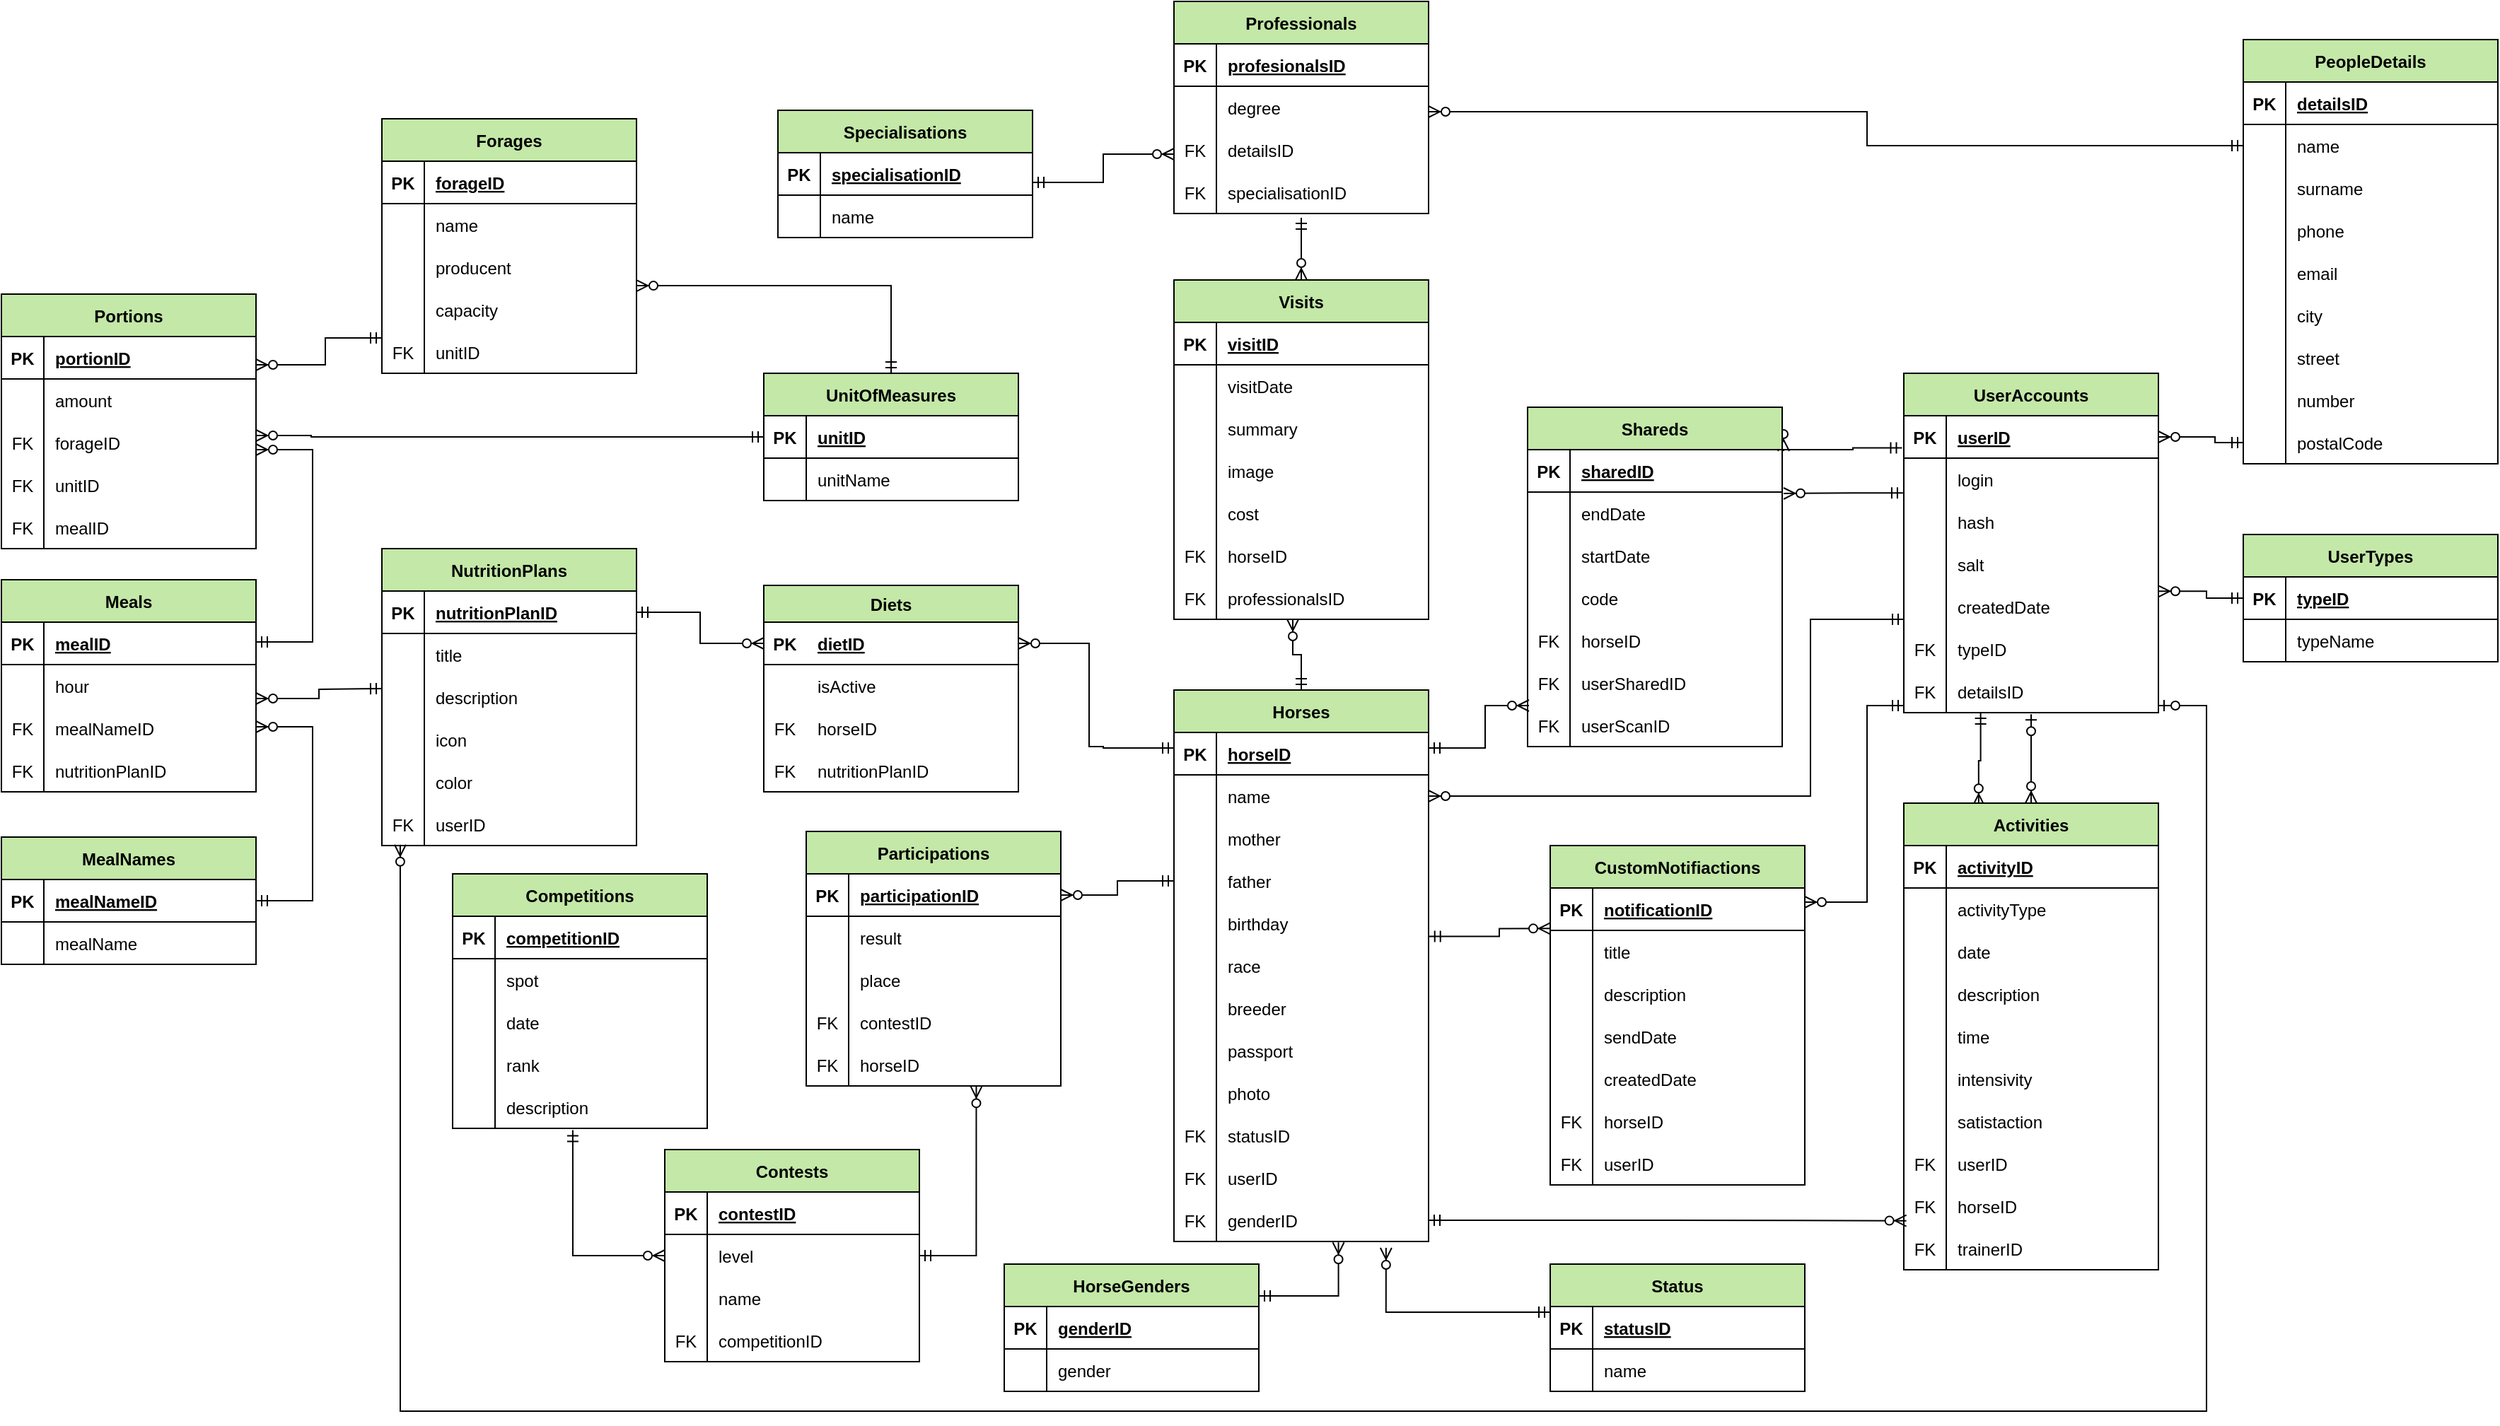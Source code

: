 <mxfile version="20.8.10" type="device"><diagram name="Strona-1" id="XZk7tpfpA87hhqyPbU-x"><mxGraphModel dx="2421" dy="932" grid="1" gridSize="10" guides="1" tooltips="1" connect="1" arrows="1" fold="1" page="1" pageScale="1" pageWidth="827" pageHeight="1169" math="0" shadow="0"><root><mxCell id="0"/><mxCell id="1" parent="0"/><mxCell id="bEUP6m0CpuyhbNf4PhVI-397" value="Diets" style="swimlane;fontStyle=1;align=center;verticalAlign=top;childLayout=stackLayout;horizontal=1;startSize=26;horizontalStack=0;resizeParent=1;resizeLast=1;collapsible=1;marginBottom=0;rounded=0;shadow=0;strokeWidth=1;separatorColor=#000000;separatorStrokeWidth=1;swimlaneFillColor=#FFFFFF;fillColor=#C3E8A7;" parent="1" vertex="1"><mxGeometry x="70" y="456" width="180" height="146" as="geometry"/></mxCell><mxCell id="bEUP6m0CpuyhbNf4PhVI-398" value="" style="shape=tableRow;horizontal=0;startSize=0;swimlaneHead=0;swimlaneBody=0;fillColor=none;collapsible=0;dropTarget=0;points=[[0,0.5],[1,0.5]];portConstraint=eastwest;top=0;left=0;right=0;bottom=1;strokeColor=#000000;" parent="bEUP6m0CpuyhbNf4PhVI-397" vertex="1"><mxGeometry y="26" width="180" height="30" as="geometry"/></mxCell><mxCell id="bEUP6m0CpuyhbNf4PhVI-399" value="PK" style="shape=partialRectangle;connectable=0;fillColor=none;top=0;left=0;bottom=0;right=0;fontStyle=1;overflow=hidden;strokeColor=#000000;" parent="bEUP6m0CpuyhbNf4PhVI-398" vertex="1"><mxGeometry width="30" height="30" as="geometry"><mxRectangle width="30" height="30" as="alternateBounds"/></mxGeometry></mxCell><mxCell id="bEUP6m0CpuyhbNf4PhVI-400" value="dietID" style="shape=partialRectangle;connectable=0;fillColor=none;top=0;left=0;bottom=0;right=0;align=left;spacingLeft=6;fontStyle=5;overflow=hidden;strokeColor=#000000;" parent="bEUP6m0CpuyhbNf4PhVI-398" vertex="1"><mxGeometry x="30" width="150" height="30" as="geometry"><mxRectangle width="150" height="30" as="alternateBounds"/></mxGeometry></mxCell><mxCell id="bEUP6m0CpuyhbNf4PhVI-401" value="" style="shape=tableRow;horizontal=0;startSize=0;swimlaneHead=0;swimlaneBody=0;fillColor=none;collapsible=0;dropTarget=0;points=[[0,0.5],[1,0.5]];portConstraint=eastwest;top=0;left=0;right=0;bottom=0;strokeColor=#000000;" parent="bEUP6m0CpuyhbNf4PhVI-397" vertex="1"><mxGeometry y="56" width="180" height="30" as="geometry"/></mxCell><mxCell id="bEUP6m0CpuyhbNf4PhVI-402" value="" style="shape=partialRectangle;connectable=0;fillColor=none;top=0;left=0;bottom=0;right=0;editable=1;overflow=hidden;strokeColor=#000000;" parent="bEUP6m0CpuyhbNf4PhVI-401" vertex="1"><mxGeometry width="30" height="30" as="geometry"><mxRectangle width="30" height="30" as="alternateBounds"/></mxGeometry></mxCell><mxCell id="bEUP6m0CpuyhbNf4PhVI-403" value="isActive" style="shape=partialRectangle;connectable=0;fillColor=none;top=0;left=0;bottom=0;right=0;align=left;spacingLeft=6;overflow=hidden;strokeColor=#000000;" parent="bEUP6m0CpuyhbNf4PhVI-401" vertex="1"><mxGeometry x="30" width="150" height="30" as="geometry"><mxRectangle width="150" height="30" as="alternateBounds"/></mxGeometry></mxCell><mxCell id="bEUP6m0CpuyhbNf4PhVI-407" value="" style="shape=tableRow;horizontal=0;startSize=0;swimlaneHead=0;swimlaneBody=0;fillColor=none;collapsible=0;dropTarget=0;points=[[0,0.5],[1,0.5]];portConstraint=eastwest;top=0;left=0;right=0;bottom=0;strokeColor=#000000;" parent="bEUP6m0CpuyhbNf4PhVI-397" vertex="1"><mxGeometry y="86" width="180" height="30" as="geometry"/></mxCell><mxCell id="bEUP6m0CpuyhbNf4PhVI-408" value="FK" style="shape=partialRectangle;connectable=0;fillColor=none;top=0;left=0;bottom=0;right=0;editable=1;overflow=hidden;strokeColor=#000000;" parent="bEUP6m0CpuyhbNf4PhVI-407" vertex="1"><mxGeometry width="30" height="30" as="geometry"><mxRectangle width="30" height="30" as="alternateBounds"/></mxGeometry></mxCell><mxCell id="bEUP6m0CpuyhbNf4PhVI-409" value="horseID" style="shape=partialRectangle;connectable=0;fillColor=none;top=0;left=0;bottom=0;right=0;align=left;spacingLeft=6;overflow=hidden;strokeColor=#000000;" parent="bEUP6m0CpuyhbNf4PhVI-407" vertex="1"><mxGeometry x="30" width="150" height="30" as="geometry"><mxRectangle width="150" height="30" as="alternateBounds"/></mxGeometry></mxCell><mxCell id="bEUP6m0CpuyhbNf4PhVI-404" value="" style="shape=tableRow;horizontal=0;startSize=0;swimlaneHead=0;swimlaneBody=0;fillColor=none;collapsible=0;dropTarget=0;points=[[0,0.5],[1,0.5]];portConstraint=eastwest;top=0;left=0;right=0;bottom=0;strokeColor=#000000;" parent="bEUP6m0CpuyhbNf4PhVI-397" vertex="1"><mxGeometry y="116" width="180" height="30" as="geometry"/></mxCell><mxCell id="bEUP6m0CpuyhbNf4PhVI-405" value="FK" style="shape=partialRectangle;connectable=0;fillColor=none;top=0;left=0;bottom=0;right=0;editable=1;overflow=hidden;strokeColor=#000000;" parent="bEUP6m0CpuyhbNf4PhVI-404" vertex="1"><mxGeometry width="30" height="30" as="geometry"><mxRectangle width="30" height="30" as="alternateBounds"/></mxGeometry></mxCell><mxCell id="bEUP6m0CpuyhbNf4PhVI-406" value="nutritionPlanID" style="shape=partialRectangle;connectable=0;fillColor=none;top=0;left=0;bottom=0;right=0;align=left;spacingLeft=6;overflow=hidden;strokeColor=#000000;" parent="bEUP6m0CpuyhbNf4PhVI-404" vertex="1"><mxGeometry x="30" width="150" height="30" as="geometry"><mxRectangle width="150" height="30" as="alternateBounds"/></mxGeometry></mxCell><mxCell id="bEUP6m0CpuyhbNf4PhVI-468" value="" style="edgeStyle=orthogonalEdgeStyle;fontSize=12;html=1;endArrow=ERzeroToMany;startArrow=ERmandOne;rounded=0;entryX=1;entryY=0.5;entryDx=0;entryDy=0;" parent="1" edge="1"><mxGeometry width="100" height="100" relative="1" as="geometry"><mxPoint x="-200" y="281.0" as="sourcePoint"/><mxPoint x="-289" y="300" as="targetPoint"/><Array as="points"><mxPoint x="-240" y="281"/><mxPoint x="-240" y="300"/></Array></mxGeometry></mxCell><mxCell id="bEUP6m0CpuyhbNf4PhVI-469" value="" style="edgeStyle=orthogonalEdgeStyle;fontSize=12;html=1;endArrow=ERzeroToMany;startArrow=ERmandOne;rounded=0;exitX=0;exitY=0.5;exitDx=0;exitDy=0;" parent="1" source="Xnczx5LOnqrYVU9mTAqe-325" edge="1"><mxGeometry width="100" height="100" relative="1" as="geometry"><mxPoint x="70" y="347" as="sourcePoint"/><mxPoint x="-289" y="350" as="targetPoint"/><Array as="points"><mxPoint x="-250" y="351"/><mxPoint x="-289" y="350"/></Array></mxGeometry></mxCell><mxCell id="bEUP6m0CpuyhbNf4PhVI-470" value="" style="edgeStyle=orthogonalEdgeStyle;fontSize=12;html=1;endArrow=ERzeroToMany;startArrow=ERmandOne;rounded=0;entryX=1;entryY=0.5;entryDx=0;entryDy=0;exitX=1;exitY=0.5;exitDx=0;exitDy=0;" parent="1" edge="1"><mxGeometry width="100" height="100" relative="1" as="geometry"><mxPoint x="-289" y="496.0" as="sourcePoint"/><mxPoint x="-289" y="360" as="targetPoint"/><Array as="points"><mxPoint x="-249" y="496"/><mxPoint x="-249" y="360"/></Array></mxGeometry></mxCell><mxCell id="bEUP6m0CpuyhbNf4PhVI-471" value="" style="edgeStyle=orthogonalEdgeStyle;fontSize=12;html=1;endArrow=ERzeroToMany;startArrow=ERmandOne;rounded=0;entryX=1;entryY=0.8;entryDx=0;entryDy=0;entryPerimeter=0;" parent="1" target="Xnczx5LOnqrYVU9mTAqe-383" edge="1"><mxGeometry width="100" height="100" relative="1" as="geometry"><mxPoint x="-200" y="529" as="sourcePoint"/><mxPoint x="-289" y="526.032" as="targetPoint"/></mxGeometry></mxCell><mxCell id="bEUP6m0CpuyhbNf4PhVI-472" value="" style="edgeStyle=orthogonalEdgeStyle;fontSize=12;html=1;endArrow=ERzeroToMany;startArrow=ERmandOne;rounded=0;exitX=1;exitY=0.5;exitDx=0;exitDy=0;entryX=1;entryY=0.5;entryDx=0;entryDy=0;" parent="1" source="Xnczx5LOnqrYVU9mTAqe-399" edge="1"><mxGeometry width="100" height="100" relative="1" as="geometry"><mxPoint x="-296" y="714" as="sourcePoint"/><mxPoint x="-289" y="556.0" as="targetPoint"/><Array as="points"><mxPoint x="-249" y="679"/><mxPoint x="-249" y="556"/></Array></mxGeometry></mxCell><mxCell id="bEUP6m0CpuyhbNf4PhVI-473" value="" style="edgeStyle=orthogonalEdgeStyle;fontSize=12;html=1;endArrow=ERzeroToMany;startArrow=ERmandOne;rounded=0;exitX=1;exitY=0.5;exitDx=0;exitDy=0;entryX=0;entryY=0.5;entryDx=0;entryDy=0;" parent="1" source="Xnczx5LOnqrYVU9mTAqe-412" target="bEUP6m0CpuyhbNf4PhVI-398" edge="1"><mxGeometry width="100" height="100" relative="1" as="geometry"><mxPoint x="-19.1" y="536.74" as="sourcePoint"/><mxPoint x="-630" y="497.053" as="targetPoint"/></mxGeometry></mxCell><mxCell id="bEUP6m0CpuyhbNf4PhVI-474" value="" style="edgeStyle=orthogonalEdgeStyle;fontSize=12;html=1;endArrow=ERzeroToMany;startArrow=ERmandOne;rounded=0;exitX=0.472;exitY=1.042;exitDx=0;exitDy=0;entryX=0;entryY=0.5;entryDx=0;entryDy=0;exitPerimeter=0;" parent="1" source="Xnczx5LOnqrYVU9mTAqe-71" target="Xnczx5LOnqrYVU9mTAqe-39" edge="1"><mxGeometry width="100" height="100" relative="1" as="geometry"><mxPoint x="-60" y="637.97" as="sourcePoint"/><mxPoint x="-310" y="658.023" as="targetPoint"/><Array as="points"><mxPoint x="-65" y="930"/></Array></mxGeometry></mxCell><mxCell id="bEUP6m0CpuyhbNf4PhVI-475" value="" style="edgeStyle=orthogonalEdgeStyle;fontSize=12;html=1;endArrow=ERzeroToMany;startArrow=ERmandOne;rounded=0;exitX=0;exitY=0.5;exitDx=0;exitDy=0;entryX=1;entryY=0.5;entryDx=0;entryDy=0;" parent="1" target="bEUP6m0CpuyhbNf4PhVI-398" edge="1"><mxGeometry width="100" height="100" relative="1" as="geometry"><mxPoint x="360" y="571.0" as="sourcePoint"/><mxPoint x="160" y="500.053" as="targetPoint"/><Array as="points"><mxPoint x="310" y="571"/><mxPoint x="300" y="570"/><mxPoint x="300" y="497"/></Array></mxGeometry></mxCell><mxCell id="bEUP6m0CpuyhbNf4PhVI-476" value="" style="edgeStyle=orthogonalEdgeStyle;fontSize=12;html=1;endArrow=ERzeroToMany;startArrow=ERmandOne;rounded=0;entryX=1;entryY=0.5;entryDx=0;entryDy=0;exitX=0;exitY=0.5;exitDx=0;exitDy=0;" parent="1" source="Xnczx5LOnqrYVU9mTAqe-480" target="Xnczx5LOnqrYVU9mTAqe-88" edge="1"><mxGeometry width="100" height="100" relative="1" as="geometry"><mxPoint x="360" y="631.0" as="sourcePoint"/><mxPoint x="310" y="675" as="targetPoint"/></mxGeometry></mxCell><mxCell id="bEUP6m0CpuyhbNf4PhVI-477" value="" style="edgeStyle=orthogonalEdgeStyle;fontSize=12;html=1;endArrow=ERzeroToMany;startArrow=ERmandOne;rounded=0;entryX=0.646;entryY=1.021;entryDx=0;entryDy=0;exitX=1;exitY=0.25;exitDx=0;exitDy=0;entryPerimeter=0;" parent="1" source="Xnczx5LOnqrYVU9mTAqe-120" target="Xnczx5LOnqrYVU9mTAqe-495" edge="1"><mxGeometry width="100" height="100" relative="1" as="geometry"><mxPoint x="440.92" y="935.01" as="sourcePoint"/><mxPoint x="445.96" y="887.44" as="targetPoint"/><Array as="points"><mxPoint x="476" y="959"/></Array></mxGeometry></mxCell><mxCell id="bEUP6m0CpuyhbNf4PhVI-478" value="" style="edgeStyle=orthogonalEdgeStyle;fontSize=12;html=1;endArrow=ERzeroToMany;startArrow=ERmandOne;rounded=0;exitX=0.5;exitY=0;exitDx=0;exitDy=0;" parent="1" edge="1"><mxGeometry width="100" height="100" relative="1" as="geometry"><mxPoint x="450" y="530" as="sourcePoint"/><mxPoint x="444" y="480" as="targetPoint"/><Array as="points"><mxPoint x="450" y="505"/><mxPoint x="444" y="505"/></Array></mxGeometry></mxCell><mxCell id="bEUP6m0CpuyhbNf4PhVI-479" value="" style="edgeStyle=orthogonalEdgeStyle;fontSize=12;html=1;endArrow=ERzeroToMany;startArrow=ERmandOne;rounded=0;entryX=0.833;entryY=1.151;entryDx=0;entryDy=0;entryPerimeter=0;" parent="1" source="Xnczx5LOnqrYVU9mTAqe-133" target="Xnczx5LOnqrYVU9mTAqe-495" edge="1"><mxGeometry width="100" height="100" relative="1" as="geometry"><mxPoint x="190" y="951" as="sourcePoint"/><mxPoint x="540" y="871.0" as="targetPoint"/><Array as="points"><mxPoint x="510" y="970"/></Array></mxGeometry></mxCell><mxCell id="bEUP6m0CpuyhbNf4PhVI-480" value="" style="edgeStyle=orthogonalEdgeStyle;fontSize=12;html=1;endArrow=ERzeroToMany;startArrow=ERmandOne;rounded=0;exitX=1;exitY=0.5;exitDx=0;exitDy=0;entryX=0.01;entryY=0.844;entryDx=0;entryDy=0;entryPerimeter=0;" parent="1" source="Xnczx5LOnqrYVU9mTAqe-495" target="Xnczx5LOnqrYVU9mTAqe-266" edge="1"><mxGeometry width="100" height="100" relative="1" as="geometry"><mxPoint x="540" y="841.0" as="sourcePoint"/><mxPoint x="875.82" y="840.81" as="targetPoint"/><Array as="points"/></mxGeometry></mxCell><mxCell id="bEUP6m0CpuyhbNf4PhVI-481" value="" style="edgeStyle=orthogonalEdgeStyle;fontSize=12;html=1;endArrow=ERzeroToMany;startArrow=ERmandOne;rounded=0;entryX=0;entryY=0.5;entryDx=0;entryDy=0;exitX=1;exitY=0.5;exitDx=0;exitDy=0;" parent="1" edge="1"><mxGeometry width="100" height="100" relative="1" as="geometry"><mxPoint x="540" y="571.0" as="sourcePoint"/><mxPoint x="611" y="541.0" as="targetPoint"/><Array as="points"><mxPoint x="580" y="571"/><mxPoint x="580" y="541"/></Array></mxGeometry></mxCell><mxCell id="bEUP6m0CpuyhbNf4PhVI-482" value="" style="edgeStyle=orthogonalEdgeStyle;fontSize=12;html=1;endArrow=ERzeroToMany;startArrow=ERmandOne;rounded=0;exitX=0;exitY=0.5;exitDx=0;exitDy=0;" parent="1" target="Xnczx5LOnqrYVU9mTAqe-273" edge="1"><mxGeometry width="100" height="100" relative="1" as="geometry"><mxPoint x="876" y="541" as="sourcePoint"/><mxPoint x="840" y="610" as="targetPoint"/><Array as="points"><mxPoint x="850" y="541"/><mxPoint x="850" y="680"/></Array></mxGeometry></mxCell><mxCell id="bEUP6m0CpuyhbNf4PhVI-483" value="" style="edgeStyle=orthogonalEdgeStyle;fontSize=12;html=1;endArrow=ERzeroToMany;startArrow=ERmandOne;rounded=0;entryX=0.185;entryY=0.986;entryDx=0;entryDy=0;entryPerimeter=0;exitX=0.294;exitY=0.005;exitDx=0;exitDy=0;exitPerimeter=0;" parent="1" edge="1"><mxGeometry width="100" height="100" relative="1" as="geometry"><mxPoint x="930.3" y="546.0" as="sourcePoint"/><mxPoint x="928.92" y="611.63" as="targetPoint"/><Array as="points"><mxPoint x="930" y="580"/><mxPoint x="929" y="580"/></Array></mxGeometry></mxCell><mxCell id="bEUP6m0CpuyhbNf4PhVI-485" value="" style="edgeStyle=orthogonalEdgeStyle;fontSize=12;html=1;endArrow=ERzeroToMany;startArrow=ERmandOne;rounded=0;exitX=0;exitY=0.5;exitDx=0;exitDy=0;entryX=1;entryY=0.138;entryDx=0;entryDy=0;entryPerimeter=0;" parent="1" source="Xnczx5LOnqrYVU9mTAqe-176" target="Xnczx5LOnqrYVU9mTAqe-198" edge="1"><mxGeometry width="100" height="100" relative="1" as="geometry"><mxPoint x="961.38" y="718.056" as="sourcePoint"/><mxPoint x="1054.92" y="469.72" as="targetPoint"/><Array as="points"><mxPoint x="1090" y="465"/><mxPoint x="1090" y="460"/></Array></mxGeometry></mxCell><mxCell id="bEUP6m0CpuyhbNf4PhVI-486" value="" style="edgeStyle=orthogonalEdgeStyle;fontSize=12;html=1;endArrow=ERzeroToMany;startArrow=ERmandOne;rounded=0;entryX=1;entryY=0.5;entryDx=0;entryDy=0;exitX=0;exitY=0.5;exitDx=0;exitDy=0;" parent="1" source="Xnczx5LOnqrYVU9mTAqe-159" target="Xnczx5LOnqrYVU9mTAqe-189" edge="1"><mxGeometry width="100" height="100" relative="1" as="geometry"><mxPoint x="1126.36" y="360.63" as="sourcePoint"/><mxPoint x="1150.62" y="220.0" as="targetPoint"/><Array as="points"><mxPoint x="1096" y="355"/><mxPoint x="1096" y="351"/></Array></mxGeometry></mxCell><mxCell id="bEUP6m0CpuyhbNf4PhVI-487" value="" style="edgeStyle=orthogonalEdgeStyle;fontSize=12;html=1;endArrow=ERzeroToMany;startArrow=ERmandOne;rounded=0;entryX=1;entryY=0.5;entryDx=0;entryDy=0;exitX=-0.007;exitY=0.76;exitDx=0;exitDy=0;exitPerimeter=0;" parent="1" source="Xnczx5LOnqrYVU9mTAqe-189" edge="1"><mxGeometry width="100" height="100" relative="1" as="geometry"><mxPoint x="1001" y="180" as="sourcePoint"/><mxPoint x="791" y="361" as="targetPoint"/><Array as="points"><mxPoint x="840" y="359"/><mxPoint x="840" y="360"/><mxPoint x="791" y="360"/></Array></mxGeometry></mxCell><mxCell id="bEUP6m0CpuyhbNf4PhVI-488" value="" style="edgeStyle=orthogonalEdgeStyle;fontSize=12;html=1;endArrow=ERzeroToMany;startArrow=ERmandOne;rounded=0;entryX=1;entryY=0.5;entryDx=0;entryDy=0;exitX=-0.003;exitY=0.821;exitDx=0;exitDy=0;exitPerimeter=0;" parent="1" source="Xnczx5LOnqrYVU9mTAqe-192" edge="1"><mxGeometry width="100" height="100" relative="1" as="geometry"><mxPoint x="971" y="283" as="sourcePoint"/><mxPoint x="791" y="391" as="targetPoint"/><Array as="points"><mxPoint x="840" y="391"/></Array></mxGeometry></mxCell><mxCell id="bEUP6m0CpuyhbNf4PhVI-489" value="" style="edgeStyle=orthogonalEdgeStyle;fontSize=12;html=1;endArrow=ERzeroToMany;startArrow=ERmandOne;rounded=0;entryX=1;entryY=0.5;entryDx=0;entryDy=0;exitX=0;exitY=0.5;exitDx=0;exitDy=0;" parent="1" source="Xnczx5LOnqrYVU9mTAqe-150" edge="1"><mxGeometry width="100" height="100" relative="1" as="geometry"><mxPoint x="1126" y="140" as="sourcePoint"/><mxPoint x="540" y="121" as="targetPoint"/><Array as="points"><mxPoint x="850" y="145"/><mxPoint x="850" y="121"/></Array></mxGeometry></mxCell><mxCell id="bEUP6m0CpuyhbNf4PhVI-490" value="" style="edgeStyle=orthogonalEdgeStyle;fontSize=12;html=1;endArrow=ERzeroToMany;startArrow=ERmandOne;rounded=0;" parent="1" edge="1"><mxGeometry width="100" height="100" relative="1" as="geometry"><mxPoint x="260.0" y="171.048" as="sourcePoint"/><mxPoint x="360" y="151" as="targetPoint"/><Array as="points"><mxPoint x="310" y="171"/><mxPoint x="310" y="151"/></Array></mxGeometry></mxCell><mxCell id="bEUP6m0CpuyhbNf4PhVI-491" value="" style="edgeStyle=orthogonalEdgeStyle;fontSize=12;html=1;endArrow=ERzeroToMany;startArrow=ERmandOne;rounded=0;exitX=0.5;exitY=0;exitDx=0;exitDy=0;" parent="1" edge="1"><mxGeometry width="100" height="100" relative="1" as="geometry"><mxPoint x="160.0" y="306" as="sourcePoint"/><mxPoint x="-20" y="244.048" as="targetPoint"/><Array as="points"><mxPoint x="160" y="244"/></Array></mxGeometry></mxCell><mxCell id="bEUP6m0CpuyhbNf4PhVI-173" value="" style="shape=partialRectangle;connectable=0;fillColor=none;top=0;left=0;bottom=0;right=0;editable=1;overflow=hidden;strokeColor=#000000;" parent="1" vertex="1"><mxGeometry x="876" y="376" width="30" height="30" as="geometry"><mxRectangle width="30" height="30" as="alternateBounds"/></mxGeometry></mxCell><mxCell id="bEUP6m0CpuyhbNf4PhVI-493" value="" style="edgeStyle=orthogonalEdgeStyle;fontSize=12;html=1;endArrow=ERzeroToMany;startArrow=ERmandOne;rounded=0;" parent="1" edge="1"><mxGeometry width="100" height="100" relative="1" as="geometry"><mxPoint x="450.0" y="196" as="sourcePoint"/><mxPoint x="450" y="240" as="targetPoint"/><Array as="points"><mxPoint x="450" y="200"/><mxPoint x="450" y="200"/></Array></mxGeometry></mxCell><mxCell id="YRe4Q1Huhf7xSTpSLkFm-1" value="" style="fontSize=12;html=1;endArrow=ERzeroToMany;startArrow=ERzeroToOne;rounded=0;exitX=1;exitY=0.5;exitDx=0;exitDy=0;entryX=0.072;entryY=0.979;entryDx=0;entryDy=0;entryPerimeter=0;" parent="1" target="a5lfJnj6-41LNrMSjlgD-1" edge="1"><mxGeometry width="100" height="100" relative="1" as="geometry"><mxPoint x="1056" y="541" as="sourcePoint"/><mxPoint x="-183.08" y="633.4" as="targetPoint"/><Array as="points"><mxPoint x="1090" y="541"/><mxPoint x="1090" y="1040"/><mxPoint x="470" y="1040"/><mxPoint x="220" y="1040"/><mxPoint x="-187" y="1040"/></Array></mxGeometry></mxCell><mxCell id="Xnczx5LOnqrYVU9mTAqe-35" value="Contests" style="shape=table;startSize=30;container=1;collapsible=1;childLayout=tableLayout;fixedRows=1;rowLines=0;fontStyle=1;align=center;resizeLast=1;fillColor=#C3E8A7;" parent="1" vertex="1"><mxGeometry y="855" width="180" height="150" as="geometry"/></mxCell><mxCell id="Xnczx5LOnqrYVU9mTAqe-36" value="" style="shape=tableRow;horizontal=0;startSize=0;swimlaneHead=0;swimlaneBody=0;fillColor=none;collapsible=0;dropTarget=0;points=[[0,0.5],[1,0.5]];portConstraint=eastwest;top=0;left=0;right=0;bottom=1;" parent="Xnczx5LOnqrYVU9mTAqe-35" vertex="1"><mxGeometry y="30" width="180" height="30" as="geometry"/></mxCell><mxCell id="Xnczx5LOnqrYVU9mTAqe-37" value="PK" style="shape=partialRectangle;connectable=0;fillColor=none;top=0;left=0;bottom=0;right=0;fontStyle=1;overflow=hidden;" parent="Xnczx5LOnqrYVU9mTAqe-36" vertex="1"><mxGeometry width="30" height="30" as="geometry"><mxRectangle width="30" height="30" as="alternateBounds"/></mxGeometry></mxCell><mxCell id="Xnczx5LOnqrYVU9mTAqe-38" value="contestID" style="shape=partialRectangle;connectable=0;fillColor=none;top=0;left=0;bottom=0;right=0;align=left;spacingLeft=6;fontStyle=5;overflow=hidden;" parent="Xnczx5LOnqrYVU9mTAqe-36" vertex="1"><mxGeometry x="30" width="150" height="30" as="geometry"><mxRectangle width="150" height="30" as="alternateBounds"/></mxGeometry></mxCell><mxCell id="Xnczx5LOnqrYVU9mTAqe-39" value="" style="shape=tableRow;horizontal=0;startSize=0;swimlaneHead=0;swimlaneBody=0;fillColor=none;collapsible=0;dropTarget=0;points=[[0,0.5],[1,0.5]];portConstraint=eastwest;top=0;left=0;right=0;bottom=0;" parent="Xnczx5LOnqrYVU9mTAqe-35" vertex="1"><mxGeometry y="60" width="180" height="30" as="geometry"/></mxCell><mxCell id="Xnczx5LOnqrYVU9mTAqe-40" value="" style="shape=partialRectangle;connectable=0;fillColor=none;top=0;left=0;bottom=0;right=0;editable=1;overflow=hidden;" parent="Xnczx5LOnqrYVU9mTAqe-39" vertex="1"><mxGeometry width="30" height="30" as="geometry"><mxRectangle width="30" height="30" as="alternateBounds"/></mxGeometry></mxCell><mxCell id="Xnczx5LOnqrYVU9mTAqe-41" value="level" style="shape=partialRectangle;connectable=0;fillColor=none;top=0;left=0;bottom=0;right=0;align=left;spacingLeft=6;overflow=hidden;" parent="Xnczx5LOnqrYVU9mTAqe-39" vertex="1"><mxGeometry x="30" width="150" height="30" as="geometry"><mxRectangle width="150" height="30" as="alternateBounds"/></mxGeometry></mxCell><mxCell id="Xnczx5LOnqrYVU9mTAqe-42" value="" style="shape=tableRow;horizontal=0;startSize=0;swimlaneHead=0;swimlaneBody=0;fillColor=none;collapsible=0;dropTarget=0;points=[[0,0.5],[1,0.5]];portConstraint=eastwest;top=0;left=0;right=0;bottom=0;" parent="Xnczx5LOnqrYVU9mTAqe-35" vertex="1"><mxGeometry y="90" width="180" height="30" as="geometry"/></mxCell><mxCell id="Xnczx5LOnqrYVU9mTAqe-43" value="" style="shape=partialRectangle;connectable=0;fillColor=none;top=0;left=0;bottom=0;right=0;editable=1;overflow=hidden;" parent="Xnczx5LOnqrYVU9mTAqe-42" vertex="1"><mxGeometry width="30" height="30" as="geometry"><mxRectangle width="30" height="30" as="alternateBounds"/></mxGeometry></mxCell><mxCell id="Xnczx5LOnqrYVU9mTAqe-44" value="name" style="shape=partialRectangle;connectable=0;fillColor=none;top=0;left=0;bottom=0;right=0;align=left;spacingLeft=6;overflow=hidden;" parent="Xnczx5LOnqrYVU9mTAqe-42" vertex="1"><mxGeometry x="30" width="150" height="30" as="geometry"><mxRectangle width="150" height="30" as="alternateBounds"/></mxGeometry></mxCell><mxCell id="Xnczx5LOnqrYVU9mTAqe-55" value="" style="shape=tableRow;horizontal=0;startSize=0;swimlaneHead=0;swimlaneBody=0;fillColor=none;collapsible=0;dropTarget=0;points=[[0,0.5],[1,0.5]];portConstraint=eastwest;top=0;left=0;right=0;bottom=0;" parent="Xnczx5LOnqrYVU9mTAqe-35" vertex="1"><mxGeometry y="120" width="180" height="30" as="geometry"/></mxCell><mxCell id="Xnczx5LOnqrYVU9mTAqe-56" value="FK" style="shape=partialRectangle;connectable=0;fillColor=none;top=0;left=0;bottom=0;right=0;fontStyle=0;overflow=hidden;" parent="Xnczx5LOnqrYVU9mTAqe-55" vertex="1"><mxGeometry width="30" height="30" as="geometry"><mxRectangle width="30" height="30" as="alternateBounds"/></mxGeometry></mxCell><mxCell id="Xnczx5LOnqrYVU9mTAqe-57" value="competitionID" style="shape=partialRectangle;connectable=0;fillColor=none;top=0;left=0;bottom=0;right=0;align=left;spacingLeft=6;fontStyle=0;overflow=hidden;" parent="Xnczx5LOnqrYVU9mTAqe-55" vertex="1"><mxGeometry x="30" width="150" height="30" as="geometry"><mxRectangle width="150" height="30" as="alternateBounds"/></mxGeometry></mxCell><mxCell id="Xnczx5LOnqrYVU9mTAqe-58" value="Competitions" style="shape=table;startSize=30;container=1;collapsible=1;childLayout=tableLayout;fixedRows=1;rowLines=0;fontStyle=1;align=center;resizeLast=1;fillColor=#C3E8A7;" parent="1" vertex="1"><mxGeometry x="-150" y="660" width="180" height="180" as="geometry"/></mxCell><mxCell id="Xnczx5LOnqrYVU9mTAqe-59" value="" style="shape=tableRow;horizontal=0;startSize=0;swimlaneHead=0;swimlaneBody=0;fillColor=none;collapsible=0;dropTarget=0;points=[[0,0.5],[1,0.5]];portConstraint=eastwest;top=0;left=0;right=0;bottom=1;" parent="Xnczx5LOnqrYVU9mTAqe-58" vertex="1"><mxGeometry y="30" width="180" height="30" as="geometry"/></mxCell><mxCell id="Xnczx5LOnqrYVU9mTAqe-60" value="PK" style="shape=partialRectangle;connectable=0;fillColor=none;top=0;left=0;bottom=0;right=0;fontStyle=1;overflow=hidden;" parent="Xnczx5LOnqrYVU9mTAqe-59" vertex="1"><mxGeometry width="30" height="30" as="geometry"><mxRectangle width="30" height="30" as="alternateBounds"/></mxGeometry></mxCell><mxCell id="Xnczx5LOnqrYVU9mTAqe-61" value="competitionID" style="shape=partialRectangle;connectable=0;fillColor=none;top=0;left=0;bottom=0;right=0;align=left;spacingLeft=6;fontStyle=5;overflow=hidden;" parent="Xnczx5LOnqrYVU9mTAqe-59" vertex="1"><mxGeometry x="30" width="150" height="30" as="geometry"><mxRectangle width="150" height="30" as="alternateBounds"/></mxGeometry></mxCell><mxCell id="Xnczx5LOnqrYVU9mTAqe-62" value="" style="shape=tableRow;horizontal=0;startSize=0;swimlaneHead=0;swimlaneBody=0;fillColor=none;collapsible=0;dropTarget=0;points=[[0,0.5],[1,0.5]];portConstraint=eastwest;top=0;left=0;right=0;bottom=0;" parent="Xnczx5LOnqrYVU9mTAqe-58" vertex="1"><mxGeometry y="60" width="180" height="30" as="geometry"/></mxCell><mxCell id="Xnczx5LOnqrYVU9mTAqe-63" value="" style="shape=partialRectangle;connectable=0;fillColor=none;top=0;left=0;bottom=0;right=0;editable=1;overflow=hidden;" parent="Xnczx5LOnqrYVU9mTAqe-62" vertex="1"><mxGeometry width="30" height="30" as="geometry"><mxRectangle width="30" height="30" as="alternateBounds"/></mxGeometry></mxCell><mxCell id="Xnczx5LOnqrYVU9mTAqe-64" value="spot" style="shape=partialRectangle;connectable=0;fillColor=none;top=0;left=0;bottom=0;right=0;align=left;spacingLeft=6;overflow=hidden;" parent="Xnczx5LOnqrYVU9mTAqe-62" vertex="1"><mxGeometry x="30" width="150" height="30" as="geometry"><mxRectangle width="150" height="30" as="alternateBounds"/></mxGeometry></mxCell><mxCell id="Xnczx5LOnqrYVU9mTAqe-68" value="" style="shape=tableRow;horizontal=0;startSize=0;swimlaneHead=0;swimlaneBody=0;fillColor=none;collapsible=0;dropTarget=0;points=[[0,0.5],[1,0.5]];portConstraint=eastwest;top=0;left=0;right=0;bottom=0;" parent="Xnczx5LOnqrYVU9mTAqe-58" vertex="1"><mxGeometry y="90" width="180" height="30" as="geometry"/></mxCell><mxCell id="Xnczx5LOnqrYVU9mTAqe-69" value="" style="shape=partialRectangle;connectable=0;fillColor=none;top=0;left=0;bottom=0;right=0;editable=1;overflow=hidden;" parent="Xnczx5LOnqrYVU9mTAqe-68" vertex="1"><mxGeometry width="30" height="30" as="geometry"><mxRectangle width="30" height="30" as="alternateBounds"/></mxGeometry></mxCell><mxCell id="Xnczx5LOnqrYVU9mTAqe-70" value="date" style="shape=partialRectangle;connectable=0;fillColor=none;top=0;left=0;bottom=0;right=0;align=left;spacingLeft=6;overflow=hidden;" parent="Xnczx5LOnqrYVU9mTAqe-68" vertex="1"><mxGeometry x="30" width="150" height="30" as="geometry"><mxRectangle width="150" height="30" as="alternateBounds"/></mxGeometry></mxCell><mxCell id="Xnczx5LOnqrYVU9mTAqe-65" value="" style="shape=tableRow;horizontal=0;startSize=0;swimlaneHead=0;swimlaneBody=0;fillColor=none;collapsible=0;dropTarget=0;points=[[0,0.5],[1,0.5]];portConstraint=eastwest;top=0;left=0;right=0;bottom=0;" parent="Xnczx5LOnqrYVU9mTAqe-58" vertex="1"><mxGeometry y="120" width="180" height="30" as="geometry"/></mxCell><mxCell id="Xnczx5LOnqrYVU9mTAqe-66" value="" style="shape=partialRectangle;connectable=0;fillColor=none;top=0;left=0;bottom=0;right=0;editable=1;overflow=hidden;" parent="Xnczx5LOnqrYVU9mTAqe-65" vertex="1"><mxGeometry width="30" height="30" as="geometry"><mxRectangle width="30" height="30" as="alternateBounds"/></mxGeometry></mxCell><mxCell id="Xnczx5LOnqrYVU9mTAqe-67" value="rank" style="shape=partialRectangle;connectable=0;fillColor=none;top=0;left=0;bottom=0;right=0;align=left;spacingLeft=6;overflow=hidden;" parent="Xnczx5LOnqrYVU9mTAqe-65" vertex="1"><mxGeometry x="30" width="150" height="30" as="geometry"><mxRectangle width="150" height="30" as="alternateBounds"/></mxGeometry></mxCell><mxCell id="Xnczx5LOnqrYVU9mTAqe-71" value="" style="shape=tableRow;horizontal=0;startSize=0;swimlaneHead=0;swimlaneBody=0;fillColor=none;collapsible=0;dropTarget=0;points=[[0,0.5],[1,0.5]];portConstraint=eastwest;top=0;left=0;right=0;bottom=0;" parent="Xnczx5LOnqrYVU9mTAqe-58" vertex="1"><mxGeometry y="150" width="180" height="30" as="geometry"/></mxCell><mxCell id="Xnczx5LOnqrYVU9mTAqe-72" value="" style="shape=partialRectangle;connectable=0;fillColor=none;top=0;left=0;bottom=0;right=0;editable=1;overflow=hidden;" parent="Xnczx5LOnqrYVU9mTAqe-71" vertex="1"><mxGeometry width="30" height="30" as="geometry"><mxRectangle width="30" height="30" as="alternateBounds"/></mxGeometry></mxCell><mxCell id="Xnczx5LOnqrYVU9mTAqe-73" value="description" style="shape=partialRectangle;connectable=0;fillColor=none;top=0;left=0;bottom=0;right=0;align=left;spacingLeft=6;overflow=hidden;" parent="Xnczx5LOnqrYVU9mTAqe-71" vertex="1"><mxGeometry x="30" width="150" height="30" as="geometry"><mxRectangle width="150" height="30" as="alternateBounds"/></mxGeometry></mxCell><mxCell id="Xnczx5LOnqrYVU9mTAqe-87" value="Participations" style="shape=table;startSize=30;container=1;collapsible=1;childLayout=tableLayout;fixedRows=1;rowLines=0;fontStyle=1;align=center;resizeLast=1;fillColor=#C3E8A7;" parent="1" vertex="1"><mxGeometry x="100" y="630" width="180" height="180" as="geometry"/></mxCell><mxCell id="Xnczx5LOnqrYVU9mTAqe-88" value="" style="shape=tableRow;horizontal=0;startSize=0;swimlaneHead=0;swimlaneBody=0;fillColor=none;collapsible=0;dropTarget=0;points=[[0,0.5],[1,0.5]];portConstraint=eastwest;top=0;left=0;right=0;bottom=1;" parent="Xnczx5LOnqrYVU9mTAqe-87" vertex="1"><mxGeometry y="30" width="180" height="30" as="geometry"/></mxCell><mxCell id="Xnczx5LOnqrYVU9mTAqe-89" value="PK" style="shape=partialRectangle;connectable=0;fillColor=none;top=0;left=0;bottom=0;right=0;fontStyle=1;overflow=hidden;" parent="Xnczx5LOnqrYVU9mTAqe-88" vertex="1"><mxGeometry width="30" height="30" as="geometry"><mxRectangle width="30" height="30" as="alternateBounds"/></mxGeometry></mxCell><mxCell id="Xnczx5LOnqrYVU9mTAqe-90" value="participationID" style="shape=partialRectangle;connectable=0;fillColor=none;top=0;left=0;bottom=0;right=0;align=left;spacingLeft=6;fontStyle=5;overflow=hidden;" parent="Xnczx5LOnqrYVU9mTAqe-88" vertex="1"><mxGeometry x="30" width="150" height="30" as="geometry"><mxRectangle width="150" height="30" as="alternateBounds"/></mxGeometry></mxCell><mxCell id="Xnczx5LOnqrYVU9mTAqe-94" value="" style="shape=tableRow;horizontal=0;startSize=0;swimlaneHead=0;swimlaneBody=0;fillColor=none;collapsible=0;dropTarget=0;points=[[0,0.5],[1,0.5]];portConstraint=eastwest;top=0;left=0;right=0;bottom=0;" parent="Xnczx5LOnqrYVU9mTAqe-87" vertex="1"><mxGeometry y="60" width="180" height="30" as="geometry"/></mxCell><mxCell id="Xnczx5LOnqrYVU9mTAqe-95" value="" style="shape=partialRectangle;connectable=0;fillColor=none;top=0;left=0;bottom=0;right=0;editable=1;overflow=hidden;" parent="Xnczx5LOnqrYVU9mTAqe-94" vertex="1"><mxGeometry width="30" height="30" as="geometry"><mxRectangle width="30" height="30" as="alternateBounds"/></mxGeometry></mxCell><mxCell id="Xnczx5LOnqrYVU9mTAqe-96" value="result" style="shape=partialRectangle;connectable=0;fillColor=none;top=0;left=0;bottom=0;right=0;align=left;spacingLeft=6;overflow=hidden;" parent="Xnczx5LOnqrYVU9mTAqe-94" vertex="1"><mxGeometry x="30" width="150" height="30" as="geometry"><mxRectangle width="150" height="30" as="alternateBounds"/></mxGeometry></mxCell><mxCell id="Xnczx5LOnqrYVU9mTAqe-97" value="" style="shape=tableRow;horizontal=0;startSize=0;swimlaneHead=0;swimlaneBody=0;fillColor=none;collapsible=0;dropTarget=0;points=[[0,0.5],[1,0.5]];portConstraint=eastwest;top=0;left=0;right=0;bottom=0;" parent="Xnczx5LOnqrYVU9mTAqe-87" vertex="1"><mxGeometry y="90" width="180" height="30" as="geometry"/></mxCell><mxCell id="Xnczx5LOnqrYVU9mTAqe-98" value="" style="shape=partialRectangle;connectable=0;fillColor=none;top=0;left=0;bottom=0;right=0;editable=1;overflow=hidden;" parent="Xnczx5LOnqrYVU9mTAqe-97" vertex="1"><mxGeometry width="30" height="30" as="geometry"><mxRectangle width="30" height="30" as="alternateBounds"/></mxGeometry></mxCell><mxCell id="Xnczx5LOnqrYVU9mTAqe-99" value="place" style="shape=partialRectangle;connectable=0;fillColor=none;top=0;left=0;bottom=0;right=0;align=left;spacingLeft=6;overflow=hidden;" parent="Xnczx5LOnqrYVU9mTAqe-97" vertex="1"><mxGeometry x="30" width="150" height="30" as="geometry"><mxRectangle width="150" height="30" as="alternateBounds"/></mxGeometry></mxCell><mxCell id="Xnczx5LOnqrYVU9mTAqe-48" value="" style="shape=tableRow;horizontal=0;startSize=0;swimlaneHead=0;swimlaneBody=0;fillColor=none;collapsible=0;dropTarget=0;points=[[0,0.5],[1,0.5]];portConstraint=eastwest;top=0;left=0;right=0;bottom=0;" parent="Xnczx5LOnqrYVU9mTAqe-87" vertex="1"><mxGeometry y="120" width="180" height="30" as="geometry"/></mxCell><mxCell id="Xnczx5LOnqrYVU9mTAqe-49" value="FK" style="shape=partialRectangle;connectable=0;fillColor=none;top=0;left=0;bottom=0;right=0;fontStyle=0;overflow=hidden;" parent="Xnczx5LOnqrYVU9mTAqe-48" vertex="1"><mxGeometry width="30" height="30" as="geometry"><mxRectangle width="30" height="30" as="alternateBounds"/></mxGeometry></mxCell><mxCell id="Xnczx5LOnqrYVU9mTAqe-50" value="contestID" style="shape=partialRectangle;connectable=0;fillColor=none;top=0;left=0;bottom=0;right=0;align=left;spacingLeft=6;fontStyle=0;overflow=hidden;" parent="Xnczx5LOnqrYVU9mTAqe-48" vertex="1"><mxGeometry x="30" width="150" height="30" as="geometry"><mxRectangle width="150" height="30" as="alternateBounds"/></mxGeometry></mxCell><mxCell id="Xnczx5LOnqrYVU9mTAqe-100" value="" style="shape=tableRow;horizontal=0;startSize=0;swimlaneHead=0;swimlaneBody=0;fillColor=none;collapsible=0;dropTarget=0;points=[[0,0.5],[1,0.5]];portConstraint=eastwest;top=0;left=0;right=0;bottom=0;" parent="Xnczx5LOnqrYVU9mTAqe-87" vertex="1"><mxGeometry y="150" width="180" height="30" as="geometry"/></mxCell><mxCell id="Xnczx5LOnqrYVU9mTAqe-101" value="FK" style="shape=partialRectangle;connectable=0;fillColor=none;top=0;left=0;bottom=0;right=0;fontStyle=0;overflow=hidden;" parent="Xnczx5LOnqrYVU9mTAqe-100" vertex="1"><mxGeometry width="30" height="30" as="geometry"><mxRectangle width="30" height="30" as="alternateBounds"/></mxGeometry></mxCell><mxCell id="Xnczx5LOnqrYVU9mTAqe-102" value="horseID" style="shape=partialRectangle;connectable=0;fillColor=none;top=0;left=0;bottom=0;right=0;align=left;spacingLeft=6;fontStyle=0;overflow=hidden;" parent="Xnczx5LOnqrYVU9mTAqe-100" vertex="1"><mxGeometry x="30" width="150" height="30" as="geometry"><mxRectangle width="150" height="30" as="alternateBounds"/></mxGeometry></mxCell><mxCell id="Xnczx5LOnqrYVU9mTAqe-120" value="HorseGenders" style="shape=table;startSize=30;container=1;collapsible=1;childLayout=tableLayout;fixedRows=1;rowLines=0;fontStyle=1;align=center;resizeLast=1;fillColor=#C3E8A7;" parent="1" vertex="1"><mxGeometry x="240" y="936" width="180" height="90" as="geometry"/></mxCell><mxCell id="Xnczx5LOnqrYVU9mTAqe-121" value="" style="shape=tableRow;horizontal=0;startSize=0;swimlaneHead=0;swimlaneBody=0;fillColor=none;collapsible=0;dropTarget=0;points=[[0,0.5],[1,0.5]];portConstraint=eastwest;top=0;left=0;right=0;bottom=1;" parent="Xnczx5LOnqrYVU9mTAqe-120" vertex="1"><mxGeometry y="30" width="180" height="30" as="geometry"/></mxCell><mxCell id="Xnczx5LOnqrYVU9mTAqe-122" value="PK" style="shape=partialRectangle;connectable=0;fillColor=none;top=0;left=0;bottom=0;right=0;fontStyle=1;overflow=hidden;" parent="Xnczx5LOnqrYVU9mTAqe-121" vertex="1"><mxGeometry width="30" height="30" as="geometry"><mxRectangle width="30" height="30" as="alternateBounds"/></mxGeometry></mxCell><mxCell id="Xnczx5LOnqrYVU9mTAqe-123" value="genderID" style="shape=partialRectangle;connectable=0;fillColor=none;top=0;left=0;bottom=0;right=0;align=left;spacingLeft=6;fontStyle=5;overflow=hidden;" parent="Xnczx5LOnqrYVU9mTAqe-121" vertex="1"><mxGeometry x="30" width="150" height="30" as="geometry"><mxRectangle width="150" height="30" as="alternateBounds"/></mxGeometry></mxCell><mxCell id="Xnczx5LOnqrYVU9mTAqe-124" value="" style="shape=tableRow;horizontal=0;startSize=0;swimlaneHead=0;swimlaneBody=0;fillColor=none;collapsible=0;dropTarget=0;points=[[0,0.5],[1,0.5]];portConstraint=eastwest;top=0;left=0;right=0;bottom=0;" parent="Xnczx5LOnqrYVU9mTAqe-120" vertex="1"><mxGeometry y="60" width="180" height="30" as="geometry"/></mxCell><mxCell id="Xnczx5LOnqrYVU9mTAqe-125" value="" style="shape=partialRectangle;connectable=0;fillColor=none;top=0;left=0;bottom=0;right=0;editable=1;overflow=hidden;" parent="Xnczx5LOnqrYVU9mTAqe-124" vertex="1"><mxGeometry width="30" height="30" as="geometry"><mxRectangle width="30" height="30" as="alternateBounds"/></mxGeometry></mxCell><mxCell id="Xnczx5LOnqrYVU9mTAqe-126" value="gender" style="shape=partialRectangle;connectable=0;fillColor=none;top=0;left=0;bottom=0;right=0;align=left;spacingLeft=6;overflow=hidden;" parent="Xnczx5LOnqrYVU9mTAqe-124" vertex="1"><mxGeometry x="30" width="150" height="30" as="geometry"><mxRectangle width="150" height="30" as="alternateBounds"/></mxGeometry></mxCell><mxCell id="Xnczx5LOnqrYVU9mTAqe-133" value="Status" style="shape=table;startSize=30;container=1;collapsible=1;childLayout=tableLayout;fixedRows=1;rowLines=0;fontStyle=1;align=center;resizeLast=1;fillColor=#C3E8A7;" parent="1" vertex="1"><mxGeometry x="626" y="936" width="180" height="90" as="geometry"/></mxCell><mxCell id="Xnczx5LOnqrYVU9mTAqe-134" value="" style="shape=tableRow;horizontal=0;startSize=0;swimlaneHead=0;swimlaneBody=0;fillColor=none;collapsible=0;dropTarget=0;points=[[0,0.5],[1,0.5]];portConstraint=eastwest;top=0;left=0;right=0;bottom=1;" parent="Xnczx5LOnqrYVU9mTAqe-133" vertex="1"><mxGeometry y="30" width="180" height="30" as="geometry"/></mxCell><mxCell id="Xnczx5LOnqrYVU9mTAqe-135" value="PK" style="shape=partialRectangle;connectable=0;fillColor=none;top=0;left=0;bottom=0;right=0;fontStyle=1;overflow=hidden;" parent="Xnczx5LOnqrYVU9mTAqe-134" vertex="1"><mxGeometry width="30" height="30" as="geometry"><mxRectangle width="30" height="30" as="alternateBounds"/></mxGeometry></mxCell><mxCell id="Xnczx5LOnqrYVU9mTAqe-136" value="statusID" style="shape=partialRectangle;connectable=0;fillColor=none;top=0;left=0;bottom=0;right=0;align=left;spacingLeft=6;fontStyle=5;overflow=hidden;" parent="Xnczx5LOnqrYVU9mTAqe-134" vertex="1"><mxGeometry x="30" width="150" height="30" as="geometry"><mxRectangle width="150" height="30" as="alternateBounds"/></mxGeometry></mxCell><mxCell id="Xnczx5LOnqrYVU9mTAqe-137" value="" style="shape=tableRow;horizontal=0;startSize=0;swimlaneHead=0;swimlaneBody=0;fillColor=none;collapsible=0;dropTarget=0;points=[[0,0.5],[1,0.5]];portConstraint=eastwest;top=0;left=0;right=0;bottom=0;" parent="Xnczx5LOnqrYVU9mTAqe-133" vertex="1"><mxGeometry y="60" width="180" height="30" as="geometry"/></mxCell><mxCell id="Xnczx5LOnqrYVU9mTAqe-138" value="" style="shape=partialRectangle;connectable=0;fillColor=none;top=0;left=0;bottom=0;right=0;editable=1;overflow=hidden;" parent="Xnczx5LOnqrYVU9mTAqe-137" vertex="1"><mxGeometry width="30" height="30" as="geometry"><mxRectangle width="30" height="30" as="alternateBounds"/></mxGeometry></mxCell><mxCell id="Xnczx5LOnqrYVU9mTAqe-139" value="name" style="shape=partialRectangle;connectable=0;fillColor=none;top=0;left=0;bottom=0;right=0;align=left;spacingLeft=6;overflow=hidden;" parent="Xnczx5LOnqrYVU9mTAqe-137" vertex="1"><mxGeometry x="30" width="150" height="30" as="geometry"><mxRectangle width="150" height="30" as="alternateBounds"/></mxGeometry></mxCell><mxCell id="Xnczx5LOnqrYVU9mTAqe-146" value="PeopleDetails" style="shape=table;startSize=30;container=1;collapsible=1;childLayout=tableLayout;fixedRows=1;rowLines=0;fontStyle=1;align=center;resizeLast=1;fillColor=#C3E8A7;" parent="1" vertex="1"><mxGeometry x="1116" y="70" width="180" height="300" as="geometry"/></mxCell><mxCell id="Xnczx5LOnqrYVU9mTAqe-147" value="" style="shape=tableRow;horizontal=0;startSize=0;swimlaneHead=0;swimlaneBody=0;fillColor=none;collapsible=0;dropTarget=0;points=[[0,0.5],[1,0.5]];portConstraint=eastwest;top=0;left=0;right=0;bottom=1;" parent="Xnczx5LOnqrYVU9mTAqe-146" vertex="1"><mxGeometry y="30" width="180" height="30" as="geometry"/></mxCell><mxCell id="Xnczx5LOnqrYVU9mTAqe-148" value="PK" style="shape=partialRectangle;connectable=0;fillColor=none;top=0;left=0;bottom=0;right=0;fontStyle=1;overflow=hidden;" parent="Xnczx5LOnqrYVU9mTAqe-147" vertex="1"><mxGeometry width="30" height="30" as="geometry"><mxRectangle width="30" height="30" as="alternateBounds"/></mxGeometry></mxCell><mxCell id="Xnczx5LOnqrYVU9mTAqe-149" value="detailsID" style="shape=partialRectangle;connectable=0;fillColor=none;top=0;left=0;bottom=0;right=0;align=left;spacingLeft=6;fontStyle=5;overflow=hidden;" parent="Xnczx5LOnqrYVU9mTAqe-147" vertex="1"><mxGeometry x="30" width="150" height="30" as="geometry"><mxRectangle width="150" height="30" as="alternateBounds"/></mxGeometry></mxCell><mxCell id="Xnczx5LOnqrYVU9mTAqe-150" value="" style="shape=tableRow;horizontal=0;startSize=0;swimlaneHead=0;swimlaneBody=0;fillColor=none;collapsible=0;dropTarget=0;points=[[0,0.5],[1,0.5]];portConstraint=eastwest;top=0;left=0;right=0;bottom=0;" parent="Xnczx5LOnqrYVU9mTAqe-146" vertex="1"><mxGeometry y="60" width="180" height="30" as="geometry"/></mxCell><mxCell id="Xnczx5LOnqrYVU9mTAqe-151" value="" style="shape=partialRectangle;connectable=0;fillColor=none;top=0;left=0;bottom=0;right=0;editable=1;overflow=hidden;" parent="Xnczx5LOnqrYVU9mTAqe-150" vertex="1"><mxGeometry width="30" height="30" as="geometry"><mxRectangle width="30" height="30" as="alternateBounds"/></mxGeometry></mxCell><mxCell id="Xnczx5LOnqrYVU9mTAqe-152" value="name" style="shape=partialRectangle;connectable=0;fillColor=none;top=0;left=0;bottom=0;right=0;align=left;spacingLeft=6;overflow=hidden;" parent="Xnczx5LOnqrYVU9mTAqe-150" vertex="1"><mxGeometry x="30" width="150" height="30" as="geometry"><mxRectangle width="150" height="30" as="alternateBounds"/></mxGeometry></mxCell><mxCell id="Xnczx5LOnqrYVU9mTAqe-153" value="" style="shape=tableRow;horizontal=0;startSize=0;swimlaneHead=0;swimlaneBody=0;fillColor=none;collapsible=0;dropTarget=0;points=[[0,0.5],[1,0.5]];portConstraint=eastwest;top=0;left=0;right=0;bottom=0;" parent="Xnczx5LOnqrYVU9mTAqe-146" vertex="1"><mxGeometry y="90" width="180" height="30" as="geometry"/></mxCell><mxCell id="Xnczx5LOnqrYVU9mTAqe-154" value="" style="shape=partialRectangle;connectable=0;fillColor=none;top=0;left=0;bottom=0;right=0;editable=1;overflow=hidden;" parent="Xnczx5LOnqrYVU9mTAqe-153" vertex="1"><mxGeometry width="30" height="30" as="geometry"><mxRectangle width="30" height="30" as="alternateBounds"/></mxGeometry></mxCell><mxCell id="Xnczx5LOnqrYVU9mTAqe-155" value="surname" style="shape=partialRectangle;connectable=0;fillColor=none;top=0;left=0;bottom=0;right=0;align=left;spacingLeft=6;overflow=hidden;" parent="Xnczx5LOnqrYVU9mTAqe-153" vertex="1"><mxGeometry x="30" width="150" height="30" as="geometry"><mxRectangle width="150" height="30" as="alternateBounds"/></mxGeometry></mxCell><mxCell id="Xnczx5LOnqrYVU9mTAqe-156" value="" style="shape=tableRow;horizontal=0;startSize=0;swimlaneHead=0;swimlaneBody=0;fillColor=none;collapsible=0;dropTarget=0;points=[[0,0.5],[1,0.5]];portConstraint=eastwest;top=0;left=0;right=0;bottom=0;" parent="Xnczx5LOnqrYVU9mTAqe-146" vertex="1"><mxGeometry y="120" width="180" height="30" as="geometry"/></mxCell><mxCell id="Xnczx5LOnqrYVU9mTAqe-157" value="" style="shape=partialRectangle;connectable=0;fillColor=none;top=0;left=0;bottom=0;right=0;editable=1;overflow=hidden;" parent="Xnczx5LOnqrYVU9mTAqe-156" vertex="1"><mxGeometry width="30" height="30" as="geometry"><mxRectangle width="30" height="30" as="alternateBounds"/></mxGeometry></mxCell><mxCell id="Xnczx5LOnqrYVU9mTAqe-158" value="phone" style="shape=partialRectangle;connectable=0;fillColor=none;top=0;left=0;bottom=0;right=0;align=left;spacingLeft=6;overflow=hidden;" parent="Xnczx5LOnqrYVU9mTAqe-156" vertex="1"><mxGeometry x="30" width="150" height="30" as="geometry"><mxRectangle width="150" height="30" as="alternateBounds"/></mxGeometry></mxCell><mxCell id="Xnczx5LOnqrYVU9mTAqe-162" value="" style="shape=tableRow;horizontal=0;startSize=0;swimlaneHead=0;swimlaneBody=0;fillColor=none;collapsible=0;dropTarget=0;points=[[0,0.5],[1,0.5]];portConstraint=eastwest;top=0;left=0;right=0;bottom=0;" parent="Xnczx5LOnqrYVU9mTAqe-146" vertex="1"><mxGeometry y="150" width="180" height="30" as="geometry"/></mxCell><mxCell id="Xnczx5LOnqrYVU9mTAqe-163" value="" style="shape=partialRectangle;connectable=0;fillColor=none;top=0;left=0;bottom=0;right=0;editable=1;overflow=hidden;" parent="Xnczx5LOnqrYVU9mTAqe-162" vertex="1"><mxGeometry width="30" height="30" as="geometry"><mxRectangle width="30" height="30" as="alternateBounds"/></mxGeometry></mxCell><mxCell id="Xnczx5LOnqrYVU9mTAqe-164" value="email" style="shape=partialRectangle;connectable=0;fillColor=none;top=0;left=0;bottom=0;right=0;align=left;spacingLeft=6;overflow=hidden;" parent="Xnczx5LOnqrYVU9mTAqe-162" vertex="1"><mxGeometry x="30" width="150" height="30" as="geometry"><mxRectangle width="150" height="30" as="alternateBounds"/></mxGeometry></mxCell><mxCell id="Xnczx5LOnqrYVU9mTAqe-165" value="" style="shape=tableRow;horizontal=0;startSize=0;swimlaneHead=0;swimlaneBody=0;fillColor=none;collapsible=0;dropTarget=0;points=[[0,0.5],[1,0.5]];portConstraint=eastwest;top=0;left=0;right=0;bottom=0;" parent="Xnczx5LOnqrYVU9mTAqe-146" vertex="1"><mxGeometry y="180" width="180" height="30" as="geometry"/></mxCell><mxCell id="Xnczx5LOnqrYVU9mTAqe-166" value="" style="shape=partialRectangle;connectable=0;fillColor=none;top=0;left=0;bottom=0;right=0;editable=1;overflow=hidden;" parent="Xnczx5LOnqrYVU9mTAqe-165" vertex="1"><mxGeometry width="30" height="30" as="geometry"><mxRectangle width="30" height="30" as="alternateBounds"/></mxGeometry></mxCell><mxCell id="Xnczx5LOnqrYVU9mTAqe-167" value="city" style="shape=partialRectangle;connectable=0;fillColor=none;top=0;left=0;bottom=0;right=0;align=left;spacingLeft=6;overflow=hidden;" parent="Xnczx5LOnqrYVU9mTAqe-165" vertex="1"><mxGeometry x="30" width="150" height="30" as="geometry"><mxRectangle width="150" height="30" as="alternateBounds"/></mxGeometry></mxCell><mxCell id="Xnczx5LOnqrYVU9mTAqe-172" value="" style="shape=tableRow;horizontal=0;startSize=0;swimlaneHead=0;swimlaneBody=0;fillColor=none;collapsible=0;dropTarget=0;points=[[0,0.5],[1,0.5]];portConstraint=eastwest;top=0;left=0;right=0;bottom=0;" parent="Xnczx5LOnqrYVU9mTAqe-146" vertex="1"><mxGeometry y="210" width="180" height="30" as="geometry"/></mxCell><mxCell id="Xnczx5LOnqrYVU9mTAqe-173" value="" style="shape=partialRectangle;connectable=0;fillColor=none;top=0;left=0;bottom=0;right=0;editable=1;overflow=hidden;" parent="Xnczx5LOnqrYVU9mTAqe-172" vertex="1"><mxGeometry width="30" height="30" as="geometry"><mxRectangle width="30" height="30" as="alternateBounds"/></mxGeometry></mxCell><mxCell id="Xnczx5LOnqrYVU9mTAqe-174" value="street" style="shape=partialRectangle;connectable=0;fillColor=none;top=0;left=0;bottom=0;right=0;align=left;spacingLeft=6;overflow=hidden;" parent="Xnczx5LOnqrYVU9mTAqe-172" vertex="1"><mxGeometry x="30" width="150" height="30" as="geometry"><mxRectangle width="150" height="30" as="alternateBounds"/></mxGeometry></mxCell><mxCell id="Xnczx5LOnqrYVU9mTAqe-169" value="" style="shape=tableRow;horizontal=0;startSize=0;swimlaneHead=0;swimlaneBody=0;fillColor=none;collapsible=0;dropTarget=0;points=[[0,0.5],[1,0.5]];portConstraint=eastwest;top=0;left=0;right=0;bottom=0;" parent="Xnczx5LOnqrYVU9mTAqe-146" vertex="1"><mxGeometry y="240" width="180" height="30" as="geometry"/></mxCell><mxCell id="Xnczx5LOnqrYVU9mTAqe-170" value="" style="shape=partialRectangle;connectable=0;fillColor=none;top=0;left=0;bottom=0;right=0;editable=1;overflow=hidden;" parent="Xnczx5LOnqrYVU9mTAqe-169" vertex="1"><mxGeometry width="30" height="30" as="geometry"><mxRectangle width="30" height="30" as="alternateBounds"/></mxGeometry></mxCell><mxCell id="Xnczx5LOnqrYVU9mTAqe-171" value="number" style="shape=partialRectangle;connectable=0;fillColor=none;top=0;left=0;bottom=0;right=0;align=left;spacingLeft=6;overflow=hidden;" parent="Xnczx5LOnqrYVU9mTAqe-169" vertex="1"><mxGeometry x="30" width="150" height="30" as="geometry"><mxRectangle width="150" height="30" as="alternateBounds"/></mxGeometry></mxCell><mxCell id="Xnczx5LOnqrYVU9mTAqe-159" value="" style="shape=tableRow;horizontal=0;startSize=0;swimlaneHead=0;swimlaneBody=0;fillColor=none;collapsible=0;dropTarget=0;points=[[0,0.5],[1,0.5]];portConstraint=eastwest;top=0;left=0;right=0;bottom=0;" parent="Xnczx5LOnqrYVU9mTAqe-146" vertex="1"><mxGeometry y="270" width="180" height="30" as="geometry"/></mxCell><mxCell id="Xnczx5LOnqrYVU9mTAqe-160" value="" style="shape=partialRectangle;connectable=0;fillColor=none;top=0;left=0;bottom=0;right=0;editable=1;overflow=hidden;" parent="Xnczx5LOnqrYVU9mTAqe-159" vertex="1"><mxGeometry width="30" height="30" as="geometry"><mxRectangle width="30" height="30" as="alternateBounds"/></mxGeometry></mxCell><mxCell id="Xnczx5LOnqrYVU9mTAqe-161" value="postalCode" style="shape=partialRectangle;connectable=0;fillColor=none;top=0;left=0;bottom=0;right=0;align=left;spacingLeft=6;overflow=hidden;" parent="Xnczx5LOnqrYVU9mTAqe-159" vertex="1"><mxGeometry x="30" width="150" height="30" as="geometry"><mxRectangle width="150" height="30" as="alternateBounds"/></mxGeometry></mxCell><mxCell id="Xnczx5LOnqrYVU9mTAqe-175" value="UserTypes" style="shape=table;startSize=30;container=1;collapsible=1;childLayout=tableLayout;fixedRows=1;rowLines=0;fontStyle=1;align=center;resizeLast=1;fillColor=#C3E8A7;" parent="1" vertex="1"><mxGeometry x="1116" y="420" width="180" height="90" as="geometry"/></mxCell><mxCell id="Xnczx5LOnqrYVU9mTAqe-176" value="" style="shape=tableRow;horizontal=0;startSize=0;swimlaneHead=0;swimlaneBody=0;fillColor=none;collapsible=0;dropTarget=0;points=[[0,0.5],[1,0.5]];portConstraint=eastwest;top=0;left=0;right=0;bottom=1;" parent="Xnczx5LOnqrYVU9mTAqe-175" vertex="1"><mxGeometry y="30" width="180" height="30" as="geometry"/></mxCell><mxCell id="Xnczx5LOnqrYVU9mTAqe-177" value="PK" style="shape=partialRectangle;connectable=0;fillColor=none;top=0;left=0;bottom=0;right=0;fontStyle=1;overflow=hidden;" parent="Xnczx5LOnqrYVU9mTAqe-176" vertex="1"><mxGeometry width="30" height="30" as="geometry"><mxRectangle width="30" height="30" as="alternateBounds"/></mxGeometry></mxCell><mxCell id="Xnczx5LOnqrYVU9mTAqe-178" value="typeID" style="shape=partialRectangle;connectable=0;fillColor=none;top=0;left=0;bottom=0;right=0;align=left;spacingLeft=6;fontStyle=5;overflow=hidden;" parent="Xnczx5LOnqrYVU9mTAqe-176" vertex="1"><mxGeometry x="30" width="150" height="30" as="geometry"><mxRectangle width="150" height="30" as="alternateBounds"/></mxGeometry></mxCell><mxCell id="Xnczx5LOnqrYVU9mTAqe-179" value="" style="shape=tableRow;horizontal=0;startSize=0;swimlaneHead=0;swimlaneBody=0;fillColor=none;collapsible=0;dropTarget=0;points=[[0,0.5],[1,0.5]];portConstraint=eastwest;top=0;left=0;right=0;bottom=0;" parent="Xnczx5LOnqrYVU9mTAqe-175" vertex="1"><mxGeometry y="60" width="180" height="30" as="geometry"/></mxCell><mxCell id="Xnczx5LOnqrYVU9mTAqe-180" value="" style="shape=partialRectangle;connectable=0;fillColor=none;top=0;left=0;bottom=0;right=0;editable=1;overflow=hidden;" parent="Xnczx5LOnqrYVU9mTAqe-179" vertex="1"><mxGeometry width="30" height="30" as="geometry"><mxRectangle width="30" height="30" as="alternateBounds"/></mxGeometry></mxCell><mxCell id="Xnczx5LOnqrYVU9mTAqe-181" value="typeName" style="shape=partialRectangle;connectable=0;fillColor=none;top=0;left=0;bottom=0;right=0;align=left;spacingLeft=6;overflow=hidden;" parent="Xnczx5LOnqrYVU9mTAqe-179" vertex="1"><mxGeometry x="30" width="150" height="30" as="geometry"><mxRectangle width="150" height="30" as="alternateBounds"/></mxGeometry></mxCell><mxCell id="Xnczx5LOnqrYVU9mTAqe-188" value="UserAccounts" style="shape=table;startSize=30;container=1;collapsible=1;childLayout=tableLayout;fixedRows=1;rowLines=0;fontStyle=1;align=center;resizeLast=1;fillColor=#C3E8A7;" parent="1" vertex="1"><mxGeometry x="876" y="306" width="180" height="240" as="geometry"/></mxCell><mxCell id="Xnczx5LOnqrYVU9mTAqe-189" value="" style="shape=tableRow;horizontal=0;startSize=0;swimlaneHead=0;swimlaneBody=0;fillColor=none;collapsible=0;dropTarget=0;points=[[0,0.5],[1,0.5]];portConstraint=eastwest;top=0;left=0;right=0;bottom=1;" parent="Xnczx5LOnqrYVU9mTAqe-188" vertex="1"><mxGeometry y="30" width="180" height="30" as="geometry"/></mxCell><mxCell id="Xnczx5LOnqrYVU9mTAqe-190" value="PK" style="shape=partialRectangle;connectable=0;fillColor=none;top=0;left=0;bottom=0;right=0;fontStyle=1;overflow=hidden;" parent="Xnczx5LOnqrYVU9mTAqe-189" vertex="1"><mxGeometry width="30" height="30" as="geometry"><mxRectangle width="30" height="30" as="alternateBounds"/></mxGeometry></mxCell><mxCell id="Xnczx5LOnqrYVU9mTAqe-191" value="userID" style="shape=partialRectangle;connectable=0;fillColor=none;top=0;left=0;bottom=0;right=0;align=left;spacingLeft=6;fontStyle=5;overflow=hidden;" parent="Xnczx5LOnqrYVU9mTAqe-189" vertex="1"><mxGeometry x="30" width="150" height="30" as="geometry"><mxRectangle width="150" height="30" as="alternateBounds"/></mxGeometry></mxCell><mxCell id="Xnczx5LOnqrYVU9mTAqe-192" value="" style="shape=tableRow;horizontal=0;startSize=0;swimlaneHead=0;swimlaneBody=0;fillColor=none;collapsible=0;dropTarget=0;points=[[0,0.5],[1,0.5]];portConstraint=eastwest;top=0;left=0;right=0;bottom=0;" parent="Xnczx5LOnqrYVU9mTAqe-188" vertex="1"><mxGeometry y="60" width="180" height="30" as="geometry"/></mxCell><mxCell id="Xnczx5LOnqrYVU9mTAqe-193" value="" style="shape=partialRectangle;connectable=0;fillColor=none;top=0;left=0;bottom=0;right=0;editable=1;overflow=hidden;" parent="Xnczx5LOnqrYVU9mTAqe-192" vertex="1"><mxGeometry width="30" height="30" as="geometry"><mxRectangle width="30" height="30" as="alternateBounds"/></mxGeometry></mxCell><mxCell id="Xnczx5LOnqrYVU9mTAqe-194" value="login" style="shape=partialRectangle;connectable=0;fillColor=none;top=0;left=0;bottom=0;right=0;align=left;spacingLeft=6;overflow=hidden;" parent="Xnczx5LOnqrYVU9mTAqe-192" vertex="1"><mxGeometry x="30" width="150" height="30" as="geometry"><mxRectangle width="150" height="30" as="alternateBounds"/></mxGeometry></mxCell><mxCell id="Xnczx5LOnqrYVU9mTAqe-201" value="" style="shape=tableRow;horizontal=0;startSize=0;swimlaneHead=0;swimlaneBody=0;fillColor=none;collapsible=0;dropTarget=0;points=[[0,0.5],[1,0.5]];portConstraint=eastwest;top=0;left=0;right=0;bottom=0;" parent="Xnczx5LOnqrYVU9mTAqe-188" vertex="1"><mxGeometry y="90" width="180" height="30" as="geometry"/></mxCell><mxCell id="Xnczx5LOnqrYVU9mTAqe-202" value="" style="shape=partialRectangle;connectable=0;fillColor=none;top=0;left=0;bottom=0;right=0;editable=1;overflow=hidden;" parent="Xnczx5LOnqrYVU9mTAqe-201" vertex="1"><mxGeometry width="30" height="30" as="geometry"><mxRectangle width="30" height="30" as="alternateBounds"/></mxGeometry></mxCell><mxCell id="Xnczx5LOnqrYVU9mTAqe-203" value="hash" style="shape=partialRectangle;connectable=0;fillColor=none;top=0;left=0;bottom=0;right=0;align=left;spacingLeft=6;overflow=hidden;" parent="Xnczx5LOnqrYVU9mTAqe-201" vertex="1"><mxGeometry x="30" width="150" height="30" as="geometry"><mxRectangle width="150" height="30" as="alternateBounds"/></mxGeometry></mxCell><mxCell id="Xnczx5LOnqrYVU9mTAqe-195" value="" style="shape=tableRow;horizontal=0;startSize=0;swimlaneHead=0;swimlaneBody=0;fillColor=none;collapsible=0;dropTarget=0;points=[[0,0.5],[1,0.5]];portConstraint=eastwest;top=0;left=0;right=0;bottom=0;" parent="Xnczx5LOnqrYVU9mTAqe-188" vertex="1"><mxGeometry y="120" width="180" height="30" as="geometry"/></mxCell><mxCell id="Xnczx5LOnqrYVU9mTAqe-196" value="" style="shape=partialRectangle;connectable=0;fillColor=none;top=0;left=0;bottom=0;right=0;editable=1;overflow=hidden;" parent="Xnczx5LOnqrYVU9mTAqe-195" vertex="1"><mxGeometry width="30" height="30" as="geometry"><mxRectangle width="30" height="30" as="alternateBounds"/></mxGeometry></mxCell><mxCell id="Xnczx5LOnqrYVU9mTAqe-197" value="salt" style="shape=partialRectangle;connectable=0;fillColor=none;top=0;left=0;bottom=0;right=0;align=left;spacingLeft=6;overflow=hidden;" parent="Xnczx5LOnqrYVU9mTAqe-195" vertex="1"><mxGeometry x="30" width="150" height="30" as="geometry"><mxRectangle width="150" height="30" as="alternateBounds"/></mxGeometry></mxCell><mxCell id="Xnczx5LOnqrYVU9mTAqe-198" value="" style="shape=tableRow;horizontal=0;startSize=0;swimlaneHead=0;swimlaneBody=0;fillColor=none;collapsible=0;dropTarget=0;points=[[0,0.5],[1,0.5]];portConstraint=eastwest;top=0;left=0;right=0;bottom=0;" parent="Xnczx5LOnqrYVU9mTAqe-188" vertex="1"><mxGeometry y="150" width="180" height="30" as="geometry"/></mxCell><mxCell id="Xnczx5LOnqrYVU9mTAqe-199" value="" style="shape=partialRectangle;connectable=0;fillColor=none;top=0;left=0;bottom=0;right=0;editable=1;overflow=hidden;" parent="Xnczx5LOnqrYVU9mTAqe-198" vertex="1"><mxGeometry width="30" height="30" as="geometry"><mxRectangle width="30" height="30" as="alternateBounds"/></mxGeometry></mxCell><mxCell id="Xnczx5LOnqrYVU9mTAqe-200" value="createdDate" style="shape=partialRectangle;connectable=0;fillColor=none;top=0;left=0;bottom=0;right=0;align=left;spacingLeft=6;overflow=hidden;" parent="Xnczx5LOnqrYVU9mTAqe-198" vertex="1"><mxGeometry x="30" width="150" height="30" as="geometry"><mxRectangle width="150" height="30" as="alternateBounds"/></mxGeometry></mxCell><mxCell id="Xnczx5LOnqrYVU9mTAqe-207" value="" style="shape=tableRow;horizontal=0;startSize=0;swimlaneHead=0;swimlaneBody=0;fillColor=none;collapsible=0;dropTarget=0;points=[[0,0.5],[1,0.5]];portConstraint=eastwest;top=0;left=0;right=0;bottom=0;" parent="Xnczx5LOnqrYVU9mTAqe-188" vertex="1"><mxGeometry y="180" width="180" height="30" as="geometry"/></mxCell><mxCell id="Xnczx5LOnqrYVU9mTAqe-208" value="FK" style="shape=partialRectangle;connectable=0;fillColor=none;top=0;left=0;bottom=0;right=0;fontStyle=0;overflow=hidden;" parent="Xnczx5LOnqrYVU9mTAqe-207" vertex="1"><mxGeometry width="30" height="30" as="geometry"><mxRectangle width="30" height="30" as="alternateBounds"/></mxGeometry></mxCell><mxCell id="Xnczx5LOnqrYVU9mTAqe-209" value="typeID" style="shape=partialRectangle;connectable=0;fillColor=none;top=0;left=0;bottom=0;right=0;align=left;spacingLeft=6;fontStyle=0;overflow=hidden;" parent="Xnczx5LOnqrYVU9mTAqe-207" vertex="1"><mxGeometry x="30" width="150" height="30" as="geometry"><mxRectangle width="150" height="30" as="alternateBounds"/></mxGeometry></mxCell><mxCell id="Xnczx5LOnqrYVU9mTAqe-204" value="" style="shape=tableRow;horizontal=0;startSize=0;swimlaneHead=0;swimlaneBody=0;fillColor=none;collapsible=0;dropTarget=0;points=[[0,0.5],[1,0.5]];portConstraint=eastwest;top=0;left=0;right=0;bottom=0;" parent="Xnczx5LOnqrYVU9mTAqe-188" vertex="1"><mxGeometry y="210" width="180" height="30" as="geometry"/></mxCell><mxCell id="Xnczx5LOnqrYVU9mTAqe-205" value="FK" style="shape=partialRectangle;connectable=0;fillColor=none;top=0;left=0;bottom=0;right=0;fontStyle=0;overflow=hidden;" parent="Xnczx5LOnqrYVU9mTAqe-204" vertex="1"><mxGeometry width="30" height="30" as="geometry"><mxRectangle width="30" height="30" as="alternateBounds"/></mxGeometry></mxCell><mxCell id="Xnczx5LOnqrYVU9mTAqe-206" value="detailsID" style="shape=partialRectangle;connectable=0;fillColor=none;top=0;left=0;bottom=0;right=0;align=left;spacingLeft=6;fontStyle=0;overflow=hidden;" parent="Xnczx5LOnqrYVU9mTAqe-204" vertex="1"><mxGeometry x="30" width="150" height="30" as="geometry"><mxRectangle width="150" height="30" as="alternateBounds"/></mxGeometry></mxCell><mxCell id="phv7U7NVGyLMvf_FjglX-1" value="" style="fontSize=12;html=1;endArrow=ERzeroToMany;startArrow=ERzeroToOne;rounded=0;exitX=0.5;exitY=1.037;exitDx=0;exitDy=0;entryX=0.5;entryY=1.037;entryDx=0;entryDy=0;entryPerimeter=0;exitPerimeter=0;" parent="Xnczx5LOnqrYVU9mTAqe-188" source="Xnczx5LOnqrYVU9mTAqe-204" edge="1"><mxGeometry width="100" height="100" relative="1" as="geometry"><mxPoint x="90" y="250" as="sourcePoint"/><mxPoint x="90" y="304" as="targetPoint"/></mxGeometry></mxCell><mxCell id="Xnczx5LOnqrYVU9mTAqe-210" value="Shareds" style="shape=table;startSize=30;container=1;collapsible=1;childLayout=tableLayout;fixedRows=1;rowLines=0;fontStyle=1;align=center;resizeLast=1;fillColor=#C3E8A7;" parent="1" vertex="1"><mxGeometry x="610" y="330" width="180" height="240" as="geometry"/></mxCell><mxCell id="Xnczx5LOnqrYVU9mTAqe-211" value="" style="shape=tableRow;horizontal=0;startSize=0;swimlaneHead=0;swimlaneBody=0;fillColor=none;collapsible=0;dropTarget=0;points=[[0,0.5],[1,0.5]];portConstraint=eastwest;top=0;left=0;right=0;bottom=1;" parent="Xnczx5LOnqrYVU9mTAqe-210" vertex="1"><mxGeometry y="30" width="180" height="30" as="geometry"/></mxCell><mxCell id="Xnczx5LOnqrYVU9mTAqe-212" value="PK" style="shape=partialRectangle;connectable=0;fillColor=none;top=0;left=0;bottom=0;right=0;fontStyle=1;overflow=hidden;" parent="Xnczx5LOnqrYVU9mTAqe-211" vertex="1"><mxGeometry width="30" height="30" as="geometry"><mxRectangle width="30" height="30" as="alternateBounds"/></mxGeometry></mxCell><mxCell id="Xnczx5LOnqrYVU9mTAqe-213" value="sharedID" style="shape=partialRectangle;connectable=0;fillColor=none;top=0;left=0;bottom=0;right=0;align=left;spacingLeft=6;fontStyle=5;overflow=hidden;" parent="Xnczx5LOnqrYVU9mTAqe-211" vertex="1"><mxGeometry x="30" width="150" height="30" as="geometry"><mxRectangle width="150" height="30" as="alternateBounds"/></mxGeometry></mxCell><mxCell id="Xnczx5LOnqrYVU9mTAqe-214" value="" style="shape=tableRow;horizontal=0;startSize=0;swimlaneHead=0;swimlaneBody=0;fillColor=none;collapsible=0;dropTarget=0;points=[[0,0.5],[1,0.5]];portConstraint=eastwest;top=0;left=0;right=0;bottom=0;" parent="Xnczx5LOnqrYVU9mTAqe-210" vertex="1"><mxGeometry y="60" width="180" height="30" as="geometry"/></mxCell><mxCell id="Xnczx5LOnqrYVU9mTAqe-215" value="" style="shape=partialRectangle;connectable=0;fillColor=none;top=0;left=0;bottom=0;right=0;editable=1;overflow=hidden;" parent="Xnczx5LOnqrYVU9mTAqe-214" vertex="1"><mxGeometry width="30" height="30" as="geometry"><mxRectangle width="30" height="30" as="alternateBounds"/></mxGeometry></mxCell><mxCell id="Xnczx5LOnqrYVU9mTAqe-216" value="endDate" style="shape=partialRectangle;connectable=0;fillColor=none;top=0;left=0;bottom=0;right=0;align=left;spacingLeft=6;overflow=hidden;" parent="Xnczx5LOnqrYVU9mTAqe-214" vertex="1"><mxGeometry x="30" width="150" height="30" as="geometry"><mxRectangle width="150" height="30" as="alternateBounds"/></mxGeometry></mxCell><mxCell id="Xnczx5LOnqrYVU9mTAqe-217" value="" style="shape=tableRow;horizontal=0;startSize=0;swimlaneHead=0;swimlaneBody=0;fillColor=none;collapsible=0;dropTarget=0;points=[[0,0.5],[1,0.5]];portConstraint=eastwest;top=0;left=0;right=0;bottom=0;" parent="Xnczx5LOnqrYVU9mTAqe-210" vertex="1"><mxGeometry y="90" width="180" height="30" as="geometry"/></mxCell><mxCell id="Xnczx5LOnqrYVU9mTAqe-218" value="" style="shape=partialRectangle;connectable=0;fillColor=none;top=0;left=0;bottom=0;right=0;editable=1;overflow=hidden;" parent="Xnczx5LOnqrYVU9mTAqe-217" vertex="1"><mxGeometry width="30" height="30" as="geometry"><mxRectangle width="30" height="30" as="alternateBounds"/></mxGeometry></mxCell><mxCell id="Xnczx5LOnqrYVU9mTAqe-219" value="startDate" style="shape=partialRectangle;connectable=0;fillColor=none;top=0;left=0;bottom=0;right=0;align=left;spacingLeft=6;overflow=hidden;" parent="Xnczx5LOnqrYVU9mTAqe-217" vertex="1"><mxGeometry x="30" width="150" height="30" as="geometry"><mxRectangle width="150" height="30" as="alternateBounds"/></mxGeometry></mxCell><mxCell id="Xnczx5LOnqrYVU9mTAqe-220" value="" style="shape=tableRow;horizontal=0;startSize=0;swimlaneHead=0;swimlaneBody=0;fillColor=none;collapsible=0;dropTarget=0;points=[[0,0.5],[1,0.5]];portConstraint=eastwest;top=0;left=0;right=0;bottom=0;" parent="Xnczx5LOnqrYVU9mTAqe-210" vertex="1"><mxGeometry y="120" width="180" height="30" as="geometry"/></mxCell><mxCell id="Xnczx5LOnqrYVU9mTAqe-221" value="" style="shape=partialRectangle;connectable=0;fillColor=none;top=0;left=0;bottom=0;right=0;editable=1;overflow=hidden;" parent="Xnczx5LOnqrYVU9mTAqe-220" vertex="1"><mxGeometry width="30" height="30" as="geometry"><mxRectangle width="30" height="30" as="alternateBounds"/></mxGeometry></mxCell><mxCell id="Xnczx5LOnqrYVU9mTAqe-222" value="code" style="shape=partialRectangle;connectable=0;fillColor=none;top=0;left=0;bottom=0;right=0;align=left;spacingLeft=6;overflow=hidden;" parent="Xnczx5LOnqrYVU9mTAqe-220" vertex="1"><mxGeometry x="30" width="150" height="30" as="geometry"><mxRectangle width="150" height="30" as="alternateBounds"/></mxGeometry></mxCell><mxCell id="Xnczx5LOnqrYVU9mTAqe-226" value="" style="shape=tableRow;horizontal=0;startSize=0;swimlaneHead=0;swimlaneBody=0;fillColor=none;collapsible=0;dropTarget=0;points=[[0,0.5],[1,0.5]];portConstraint=eastwest;top=0;left=0;right=0;bottom=0;" parent="Xnczx5LOnqrYVU9mTAqe-210" vertex="1"><mxGeometry y="150" width="180" height="30" as="geometry"/></mxCell><mxCell id="Xnczx5LOnqrYVU9mTAqe-227" value="FK" style="shape=partialRectangle;connectable=0;fillColor=none;top=0;left=0;bottom=0;right=0;fontStyle=0;overflow=hidden;" parent="Xnczx5LOnqrYVU9mTAqe-226" vertex="1"><mxGeometry width="30" height="30" as="geometry"><mxRectangle width="30" height="30" as="alternateBounds"/></mxGeometry></mxCell><mxCell id="Xnczx5LOnqrYVU9mTAqe-228" value="horseID" style="shape=partialRectangle;connectable=0;fillColor=none;top=0;left=0;bottom=0;right=0;align=left;spacingLeft=6;fontStyle=0;overflow=hidden;" parent="Xnczx5LOnqrYVU9mTAqe-226" vertex="1"><mxGeometry x="30" width="150" height="30" as="geometry"><mxRectangle width="150" height="30" as="alternateBounds"/></mxGeometry></mxCell><mxCell id="Xnczx5LOnqrYVU9mTAqe-229" value="" style="shape=tableRow;horizontal=0;startSize=0;swimlaneHead=0;swimlaneBody=0;fillColor=none;collapsible=0;dropTarget=0;points=[[0,0.5],[1,0.5]];portConstraint=eastwest;top=0;left=0;right=0;bottom=0;" parent="Xnczx5LOnqrYVU9mTAqe-210" vertex="1"><mxGeometry y="180" width="180" height="30" as="geometry"/></mxCell><mxCell id="Xnczx5LOnqrYVU9mTAqe-230" value="FK" style="shape=partialRectangle;connectable=0;fillColor=none;top=0;left=0;bottom=0;right=0;fontStyle=0;overflow=hidden;" parent="Xnczx5LOnqrYVU9mTAqe-229" vertex="1"><mxGeometry width="30" height="30" as="geometry"><mxRectangle width="30" height="30" as="alternateBounds"/></mxGeometry></mxCell><mxCell id="Xnczx5LOnqrYVU9mTAqe-231" value="userSharedID" style="shape=partialRectangle;connectable=0;fillColor=none;top=0;left=0;bottom=0;right=0;align=left;spacingLeft=6;fontStyle=0;overflow=hidden;" parent="Xnczx5LOnqrYVU9mTAqe-229" vertex="1"><mxGeometry x="30" width="150" height="30" as="geometry"><mxRectangle width="150" height="30" as="alternateBounds"/></mxGeometry></mxCell><mxCell id="Xnczx5LOnqrYVU9mTAqe-223" value="" style="shape=tableRow;horizontal=0;startSize=0;swimlaneHead=0;swimlaneBody=0;fillColor=none;collapsible=0;dropTarget=0;points=[[0,0.5],[1,0.5]];portConstraint=eastwest;top=0;left=0;right=0;bottom=0;" parent="Xnczx5LOnqrYVU9mTAqe-210" vertex="1"><mxGeometry y="210" width="180" height="30" as="geometry"/></mxCell><mxCell id="Xnczx5LOnqrYVU9mTAqe-224" value="FK" style="shape=partialRectangle;connectable=0;fillColor=none;top=0;left=0;bottom=0;right=0;fontStyle=0;overflow=hidden;" parent="Xnczx5LOnqrYVU9mTAqe-223" vertex="1"><mxGeometry width="30" height="30" as="geometry"><mxRectangle width="30" height="30" as="alternateBounds"/></mxGeometry></mxCell><mxCell id="Xnczx5LOnqrYVU9mTAqe-225" value="userScanID" style="shape=partialRectangle;connectable=0;fillColor=none;top=0;left=0;bottom=0;right=0;align=left;spacingLeft=6;fontStyle=0;overflow=hidden;" parent="Xnczx5LOnqrYVU9mTAqe-223" vertex="1"><mxGeometry x="30" width="150" height="30" as="geometry"><mxRectangle width="150" height="30" as="alternateBounds"/></mxGeometry></mxCell><mxCell id="Xnczx5LOnqrYVU9mTAqe-232" value="Activities" style="shape=table;startSize=30;container=1;collapsible=1;childLayout=tableLayout;fixedRows=1;rowLines=0;fontStyle=1;align=center;resizeLast=1;fillColor=#C3E8A7;" parent="1" vertex="1"><mxGeometry x="876" y="610" width="180" height="330" as="geometry"/></mxCell><mxCell id="Xnczx5LOnqrYVU9mTAqe-233" value="" style="shape=tableRow;horizontal=0;startSize=0;swimlaneHead=0;swimlaneBody=0;fillColor=none;collapsible=0;dropTarget=0;points=[[0,0.5],[1,0.5]];portConstraint=eastwest;top=0;left=0;right=0;bottom=1;" parent="Xnczx5LOnqrYVU9mTAqe-232" vertex="1"><mxGeometry y="30" width="180" height="30" as="geometry"/></mxCell><mxCell id="Xnczx5LOnqrYVU9mTAqe-234" value="PK" style="shape=partialRectangle;connectable=0;fillColor=none;top=0;left=0;bottom=0;right=0;fontStyle=1;overflow=hidden;" parent="Xnczx5LOnqrYVU9mTAqe-233" vertex="1"><mxGeometry width="30" height="30" as="geometry"><mxRectangle width="30" height="30" as="alternateBounds"/></mxGeometry></mxCell><mxCell id="Xnczx5LOnqrYVU9mTAqe-235" value="activityID" style="shape=partialRectangle;connectable=0;fillColor=none;top=0;left=0;bottom=0;right=0;align=left;spacingLeft=6;fontStyle=5;overflow=hidden;" parent="Xnczx5LOnqrYVU9mTAqe-233" vertex="1"><mxGeometry x="30" width="150" height="30" as="geometry"><mxRectangle width="150" height="30" as="alternateBounds"/></mxGeometry></mxCell><mxCell id="Xnczx5LOnqrYVU9mTAqe-236" value="" style="shape=tableRow;horizontal=0;startSize=0;swimlaneHead=0;swimlaneBody=0;fillColor=none;collapsible=0;dropTarget=0;points=[[0,0.5],[1,0.5]];portConstraint=eastwest;top=0;left=0;right=0;bottom=0;" parent="Xnczx5LOnqrYVU9mTAqe-232" vertex="1"><mxGeometry y="60" width="180" height="30" as="geometry"/></mxCell><mxCell id="Xnczx5LOnqrYVU9mTAqe-237" value="" style="shape=partialRectangle;connectable=0;fillColor=none;top=0;left=0;bottom=0;right=0;editable=1;overflow=hidden;" parent="Xnczx5LOnqrYVU9mTAqe-236" vertex="1"><mxGeometry width="30" height="30" as="geometry"><mxRectangle width="30" height="30" as="alternateBounds"/></mxGeometry></mxCell><mxCell id="Xnczx5LOnqrYVU9mTAqe-238" value="activityType" style="shape=partialRectangle;connectable=0;fillColor=none;top=0;left=0;bottom=0;right=0;align=left;spacingLeft=6;overflow=hidden;" parent="Xnczx5LOnqrYVU9mTAqe-236" vertex="1"><mxGeometry x="30" width="150" height="30" as="geometry"><mxRectangle width="150" height="30" as="alternateBounds"/></mxGeometry></mxCell><mxCell id="Xnczx5LOnqrYVU9mTAqe-239" value="" style="shape=tableRow;horizontal=0;startSize=0;swimlaneHead=0;swimlaneBody=0;fillColor=none;collapsible=0;dropTarget=0;points=[[0,0.5],[1,0.5]];portConstraint=eastwest;top=0;left=0;right=0;bottom=0;" parent="Xnczx5LOnqrYVU9mTAqe-232" vertex="1"><mxGeometry y="90" width="180" height="30" as="geometry"/></mxCell><mxCell id="Xnczx5LOnqrYVU9mTAqe-240" value="" style="shape=partialRectangle;connectable=0;fillColor=none;top=0;left=0;bottom=0;right=0;editable=1;overflow=hidden;" parent="Xnczx5LOnqrYVU9mTAqe-239" vertex="1"><mxGeometry width="30" height="30" as="geometry"><mxRectangle width="30" height="30" as="alternateBounds"/></mxGeometry></mxCell><mxCell id="Xnczx5LOnqrYVU9mTAqe-241" value="date" style="shape=partialRectangle;connectable=0;fillColor=none;top=0;left=0;bottom=0;right=0;align=left;spacingLeft=6;overflow=hidden;" parent="Xnczx5LOnqrYVU9mTAqe-239" vertex="1"><mxGeometry x="30" width="150" height="30" as="geometry"><mxRectangle width="150" height="30" as="alternateBounds"/></mxGeometry></mxCell><mxCell id="Xnczx5LOnqrYVU9mTAqe-248" value="" style="shape=tableRow;horizontal=0;startSize=0;swimlaneHead=0;swimlaneBody=0;fillColor=none;collapsible=0;dropTarget=0;points=[[0,0.5],[1,0.5]];portConstraint=eastwest;top=0;left=0;right=0;bottom=0;" parent="Xnczx5LOnqrYVU9mTAqe-232" vertex="1"><mxGeometry y="120" width="180" height="30" as="geometry"/></mxCell><mxCell id="Xnczx5LOnqrYVU9mTAqe-249" value="" style="shape=partialRectangle;connectable=0;fillColor=none;top=0;left=0;bottom=0;right=0;editable=1;overflow=hidden;" parent="Xnczx5LOnqrYVU9mTAqe-248" vertex="1"><mxGeometry width="30" height="30" as="geometry"><mxRectangle width="30" height="30" as="alternateBounds"/></mxGeometry></mxCell><mxCell id="Xnczx5LOnqrYVU9mTAqe-250" value="description" style="shape=partialRectangle;connectable=0;fillColor=none;top=0;left=0;bottom=0;right=0;align=left;spacingLeft=6;overflow=hidden;" parent="Xnczx5LOnqrYVU9mTAqe-248" vertex="1"><mxGeometry x="30" width="150" height="30" as="geometry"><mxRectangle width="150" height="30" as="alternateBounds"/></mxGeometry></mxCell><mxCell id="Xnczx5LOnqrYVU9mTAqe-251" value="" style="shape=tableRow;horizontal=0;startSize=0;swimlaneHead=0;swimlaneBody=0;fillColor=none;collapsible=0;dropTarget=0;points=[[0,0.5],[1,0.5]];portConstraint=eastwest;top=0;left=0;right=0;bottom=0;" parent="Xnczx5LOnqrYVU9mTAqe-232" vertex="1"><mxGeometry y="150" width="180" height="30" as="geometry"/></mxCell><mxCell id="Xnczx5LOnqrYVU9mTAqe-252" value="" style="shape=partialRectangle;connectable=0;fillColor=none;top=0;left=0;bottom=0;right=0;editable=1;overflow=hidden;" parent="Xnczx5LOnqrYVU9mTAqe-251" vertex="1"><mxGeometry width="30" height="30" as="geometry"><mxRectangle width="30" height="30" as="alternateBounds"/></mxGeometry></mxCell><mxCell id="Xnczx5LOnqrYVU9mTAqe-253" value="time" style="shape=partialRectangle;connectable=0;fillColor=none;top=0;left=0;bottom=0;right=0;align=left;spacingLeft=6;overflow=hidden;" parent="Xnczx5LOnqrYVU9mTAqe-251" vertex="1"><mxGeometry x="30" width="150" height="30" as="geometry"><mxRectangle width="150" height="30" as="alternateBounds"/></mxGeometry></mxCell><mxCell id="Xnczx5LOnqrYVU9mTAqe-260" value="" style="shape=tableRow;horizontal=0;startSize=0;swimlaneHead=0;swimlaneBody=0;fillColor=none;collapsible=0;dropTarget=0;points=[[0,0.5],[1,0.5]];portConstraint=eastwest;top=0;left=0;right=0;bottom=0;" parent="Xnczx5LOnqrYVU9mTAqe-232" vertex="1"><mxGeometry y="180" width="180" height="30" as="geometry"/></mxCell><mxCell id="Xnczx5LOnqrYVU9mTAqe-261" value="" style="shape=partialRectangle;connectable=0;fillColor=none;top=0;left=0;bottom=0;right=0;editable=1;overflow=hidden;" parent="Xnczx5LOnqrYVU9mTAqe-260" vertex="1"><mxGeometry width="30" height="30" as="geometry"><mxRectangle width="30" height="30" as="alternateBounds"/></mxGeometry></mxCell><mxCell id="Xnczx5LOnqrYVU9mTAqe-262" value="intensivity" style="shape=partialRectangle;connectable=0;fillColor=none;top=0;left=0;bottom=0;right=0;align=left;spacingLeft=6;overflow=hidden;" parent="Xnczx5LOnqrYVU9mTAqe-260" vertex="1"><mxGeometry x="30" width="150" height="30" as="geometry"><mxRectangle width="150" height="30" as="alternateBounds"/></mxGeometry></mxCell><mxCell id="Xnczx5LOnqrYVU9mTAqe-257" value="" style="shape=tableRow;horizontal=0;startSize=0;swimlaneHead=0;swimlaneBody=0;fillColor=none;collapsible=0;dropTarget=0;points=[[0,0.5],[1,0.5]];portConstraint=eastwest;top=0;left=0;right=0;bottom=0;" parent="Xnczx5LOnqrYVU9mTAqe-232" vertex="1"><mxGeometry y="210" width="180" height="30" as="geometry"/></mxCell><mxCell id="Xnczx5LOnqrYVU9mTAqe-258" value="" style="shape=partialRectangle;connectable=0;fillColor=none;top=0;left=0;bottom=0;right=0;editable=1;overflow=hidden;" parent="Xnczx5LOnqrYVU9mTAqe-257" vertex="1"><mxGeometry width="30" height="30" as="geometry"><mxRectangle width="30" height="30" as="alternateBounds"/></mxGeometry></mxCell><mxCell id="Xnczx5LOnqrYVU9mTAqe-259" value="satistaction" style="shape=partialRectangle;connectable=0;fillColor=none;top=0;left=0;bottom=0;right=0;align=left;spacingLeft=6;overflow=hidden;" parent="Xnczx5LOnqrYVU9mTAqe-257" vertex="1"><mxGeometry x="30" width="150" height="30" as="geometry"><mxRectangle width="150" height="30" as="alternateBounds"/></mxGeometry></mxCell><mxCell id="Xnczx5LOnqrYVU9mTAqe-269" value="" style="shape=tableRow;horizontal=0;startSize=0;swimlaneHead=0;swimlaneBody=0;fillColor=none;collapsible=0;dropTarget=0;points=[[0,0.5],[1,0.5]];portConstraint=eastwest;top=0;left=0;right=0;bottom=0;" parent="Xnczx5LOnqrYVU9mTAqe-232" vertex="1"><mxGeometry y="240" width="180" height="30" as="geometry"/></mxCell><mxCell id="Xnczx5LOnqrYVU9mTAqe-270" value="FK" style="shape=partialRectangle;connectable=0;fillColor=none;top=0;left=0;bottom=0;right=0;fontStyle=0;overflow=hidden;" parent="Xnczx5LOnqrYVU9mTAqe-269" vertex="1"><mxGeometry width="30" height="30" as="geometry"><mxRectangle width="30" height="30" as="alternateBounds"/></mxGeometry></mxCell><mxCell id="Xnczx5LOnqrYVU9mTAqe-271" value="userID" style="shape=partialRectangle;connectable=0;fillColor=none;top=0;left=0;bottom=0;right=0;align=left;spacingLeft=6;fontStyle=0;overflow=hidden;" parent="Xnczx5LOnqrYVU9mTAqe-269" vertex="1"><mxGeometry x="30" width="150" height="30" as="geometry"><mxRectangle width="150" height="30" as="alternateBounds"/></mxGeometry></mxCell><mxCell id="Xnczx5LOnqrYVU9mTAqe-266" value="" style="shape=tableRow;horizontal=0;startSize=0;swimlaneHead=0;swimlaneBody=0;fillColor=none;collapsible=0;dropTarget=0;points=[[0,0.5],[1,0.5]];portConstraint=eastwest;top=0;left=0;right=0;bottom=0;" parent="Xnczx5LOnqrYVU9mTAqe-232" vertex="1"><mxGeometry y="270" width="180" height="30" as="geometry"/></mxCell><mxCell id="Xnczx5LOnqrYVU9mTAqe-267" value="FK" style="shape=partialRectangle;connectable=0;fillColor=none;top=0;left=0;bottom=0;right=0;fontStyle=0;overflow=hidden;" parent="Xnczx5LOnqrYVU9mTAqe-266" vertex="1"><mxGeometry width="30" height="30" as="geometry"><mxRectangle width="30" height="30" as="alternateBounds"/></mxGeometry></mxCell><mxCell id="Xnczx5LOnqrYVU9mTAqe-268" value="horseID" style="shape=partialRectangle;connectable=0;fillColor=none;top=0;left=0;bottom=0;right=0;align=left;spacingLeft=6;fontStyle=0;overflow=hidden;" parent="Xnczx5LOnqrYVU9mTAqe-266" vertex="1"><mxGeometry x="30" width="150" height="30" as="geometry"><mxRectangle width="150" height="30" as="alternateBounds"/></mxGeometry></mxCell><mxCell id="Xnczx5LOnqrYVU9mTAqe-263" value="" style="shape=tableRow;horizontal=0;startSize=0;swimlaneHead=0;swimlaneBody=0;fillColor=none;collapsible=0;dropTarget=0;points=[[0,0.5],[1,0.5]];portConstraint=eastwest;top=0;left=0;right=0;bottom=0;" parent="Xnczx5LOnqrYVU9mTAqe-232" vertex="1"><mxGeometry y="300" width="180" height="30" as="geometry"/></mxCell><mxCell id="Xnczx5LOnqrYVU9mTAqe-264" value="FK" style="shape=partialRectangle;connectable=0;fillColor=none;top=0;left=0;bottom=0;right=0;fontStyle=0;overflow=hidden;" parent="Xnczx5LOnqrYVU9mTAqe-263" vertex="1"><mxGeometry width="30" height="30" as="geometry"><mxRectangle width="30" height="30" as="alternateBounds"/></mxGeometry></mxCell><mxCell id="Xnczx5LOnqrYVU9mTAqe-265" value="trainerID" style="shape=partialRectangle;connectable=0;fillColor=none;top=0;left=0;bottom=0;right=0;align=left;spacingLeft=6;fontStyle=0;overflow=hidden;" parent="Xnczx5LOnqrYVU9mTAqe-263" vertex="1"><mxGeometry x="30" width="150" height="30" as="geometry"><mxRectangle width="150" height="30" as="alternateBounds"/></mxGeometry></mxCell><mxCell id="Xnczx5LOnqrYVU9mTAqe-272" value="CustomNotifiactions" style="shape=table;startSize=30;container=1;collapsible=1;childLayout=tableLayout;fixedRows=1;rowLines=0;fontStyle=1;align=center;resizeLast=1;fillColor=#C3E8A7;" parent="1" vertex="1"><mxGeometry x="626" y="640" width="180" height="240" as="geometry"/></mxCell><mxCell id="Xnczx5LOnqrYVU9mTAqe-273" value="" style="shape=tableRow;horizontal=0;startSize=0;swimlaneHead=0;swimlaneBody=0;fillColor=none;collapsible=0;dropTarget=0;points=[[0,0.5],[1,0.5]];portConstraint=eastwest;top=0;left=0;right=0;bottom=1;" parent="Xnczx5LOnqrYVU9mTAqe-272" vertex="1"><mxGeometry y="30" width="180" height="30" as="geometry"/></mxCell><mxCell id="Xnczx5LOnqrYVU9mTAqe-274" value="PK" style="shape=partialRectangle;connectable=0;fillColor=none;top=0;left=0;bottom=0;right=0;fontStyle=1;overflow=hidden;" parent="Xnczx5LOnqrYVU9mTAqe-273" vertex="1"><mxGeometry width="30" height="30" as="geometry"><mxRectangle width="30" height="30" as="alternateBounds"/></mxGeometry></mxCell><mxCell id="Xnczx5LOnqrYVU9mTAqe-275" value="notificationID" style="shape=partialRectangle;connectable=0;fillColor=none;top=0;left=0;bottom=0;right=0;align=left;spacingLeft=6;fontStyle=5;overflow=hidden;" parent="Xnczx5LOnqrYVU9mTAqe-273" vertex="1"><mxGeometry x="30" width="150" height="30" as="geometry"><mxRectangle width="150" height="30" as="alternateBounds"/></mxGeometry></mxCell><mxCell id="Xnczx5LOnqrYVU9mTAqe-276" value="" style="shape=tableRow;horizontal=0;startSize=0;swimlaneHead=0;swimlaneBody=0;fillColor=none;collapsible=0;dropTarget=0;points=[[0,0.5],[1,0.5]];portConstraint=eastwest;top=0;left=0;right=0;bottom=0;" parent="Xnczx5LOnqrYVU9mTAqe-272" vertex="1"><mxGeometry y="60" width="180" height="30" as="geometry"/></mxCell><mxCell id="Xnczx5LOnqrYVU9mTAqe-277" value="" style="shape=partialRectangle;connectable=0;fillColor=none;top=0;left=0;bottom=0;right=0;editable=1;overflow=hidden;" parent="Xnczx5LOnqrYVU9mTAqe-276" vertex="1"><mxGeometry width="30" height="30" as="geometry"><mxRectangle width="30" height="30" as="alternateBounds"/></mxGeometry></mxCell><mxCell id="Xnczx5LOnqrYVU9mTAqe-278" value="title" style="shape=partialRectangle;connectable=0;fillColor=none;top=0;left=0;bottom=0;right=0;align=left;spacingLeft=6;overflow=hidden;" parent="Xnczx5LOnqrYVU9mTAqe-276" vertex="1"><mxGeometry x="30" width="150" height="30" as="geometry"><mxRectangle width="150" height="30" as="alternateBounds"/></mxGeometry></mxCell><mxCell id="Xnczx5LOnqrYVU9mTAqe-279" value="" style="shape=tableRow;horizontal=0;startSize=0;swimlaneHead=0;swimlaneBody=0;fillColor=none;collapsible=0;dropTarget=0;points=[[0,0.5],[1,0.5]];portConstraint=eastwest;top=0;left=0;right=0;bottom=0;" parent="Xnczx5LOnqrYVU9mTAqe-272" vertex="1"><mxGeometry y="90" width="180" height="30" as="geometry"/></mxCell><mxCell id="Xnczx5LOnqrYVU9mTAqe-280" value="" style="shape=partialRectangle;connectable=0;fillColor=none;top=0;left=0;bottom=0;right=0;editable=1;overflow=hidden;" parent="Xnczx5LOnqrYVU9mTAqe-279" vertex="1"><mxGeometry width="30" height="30" as="geometry"><mxRectangle width="30" height="30" as="alternateBounds"/></mxGeometry></mxCell><mxCell id="Xnczx5LOnqrYVU9mTAqe-281" value="description" style="shape=partialRectangle;connectable=0;fillColor=none;top=0;left=0;bottom=0;right=0;align=left;spacingLeft=6;overflow=hidden;" parent="Xnczx5LOnqrYVU9mTAqe-279" vertex="1"><mxGeometry x="30" width="150" height="30" as="geometry"><mxRectangle width="150" height="30" as="alternateBounds"/></mxGeometry></mxCell><mxCell id="Xnczx5LOnqrYVU9mTAqe-282" value="" style="shape=tableRow;horizontal=0;startSize=0;swimlaneHead=0;swimlaneBody=0;fillColor=none;collapsible=0;dropTarget=0;points=[[0,0.5],[1,0.5]];portConstraint=eastwest;top=0;left=0;right=0;bottom=0;" parent="Xnczx5LOnqrYVU9mTAqe-272" vertex="1"><mxGeometry y="120" width="180" height="30" as="geometry"/></mxCell><mxCell id="Xnczx5LOnqrYVU9mTAqe-283" value="" style="shape=partialRectangle;connectable=0;fillColor=none;top=0;left=0;bottom=0;right=0;editable=1;overflow=hidden;" parent="Xnczx5LOnqrYVU9mTAqe-282" vertex="1"><mxGeometry width="30" height="30" as="geometry"><mxRectangle width="30" height="30" as="alternateBounds"/></mxGeometry></mxCell><mxCell id="Xnczx5LOnqrYVU9mTAqe-284" value="sendDate" style="shape=partialRectangle;connectable=0;fillColor=none;top=0;left=0;bottom=0;right=0;align=left;spacingLeft=6;overflow=hidden;" parent="Xnczx5LOnqrYVU9mTAqe-282" vertex="1"><mxGeometry x="30" width="150" height="30" as="geometry"><mxRectangle width="150" height="30" as="alternateBounds"/></mxGeometry></mxCell><mxCell id="Xnczx5LOnqrYVU9mTAqe-286" value="" style="shape=tableRow;horizontal=0;startSize=0;swimlaneHead=0;swimlaneBody=0;fillColor=none;collapsible=0;dropTarget=0;points=[[0,0.5],[1,0.5]];portConstraint=eastwest;top=0;left=0;right=0;bottom=0;" parent="Xnczx5LOnqrYVU9mTAqe-272" vertex="1"><mxGeometry y="150" width="180" height="30" as="geometry"/></mxCell><mxCell id="Xnczx5LOnqrYVU9mTAqe-287" value="" style="shape=partialRectangle;connectable=0;fillColor=none;top=0;left=0;bottom=0;right=0;editable=1;overflow=hidden;" parent="Xnczx5LOnqrYVU9mTAqe-286" vertex="1"><mxGeometry width="30" height="30" as="geometry"><mxRectangle width="30" height="30" as="alternateBounds"/></mxGeometry></mxCell><mxCell id="Xnczx5LOnqrYVU9mTAqe-288" value="createdDate" style="shape=partialRectangle;connectable=0;fillColor=none;top=0;left=0;bottom=0;right=0;align=left;spacingLeft=6;overflow=hidden;" parent="Xnczx5LOnqrYVU9mTAqe-286" vertex="1"><mxGeometry x="30" width="150" height="30" as="geometry"><mxRectangle width="150" height="30" as="alternateBounds"/></mxGeometry></mxCell><mxCell id="a5lfJnj6-41LNrMSjlgD-11" value="" style="shape=tableRow;horizontal=0;startSize=0;swimlaneHead=0;swimlaneBody=0;fillColor=none;collapsible=0;dropTarget=0;points=[[0,0.5],[1,0.5]];portConstraint=eastwest;top=0;left=0;right=0;bottom=0;" parent="Xnczx5LOnqrYVU9mTAqe-272" vertex="1"><mxGeometry y="180" width="180" height="30" as="geometry"/></mxCell><mxCell id="a5lfJnj6-41LNrMSjlgD-12" value="FK" style="shape=partialRectangle;connectable=0;fillColor=none;top=0;left=0;bottom=0;right=0;fontStyle=0;overflow=hidden;" parent="a5lfJnj6-41LNrMSjlgD-11" vertex="1"><mxGeometry width="30" height="30" as="geometry"><mxRectangle width="30" height="30" as="alternateBounds"/></mxGeometry></mxCell><mxCell id="a5lfJnj6-41LNrMSjlgD-13" value="horseID" style="shape=partialRectangle;connectable=0;fillColor=none;top=0;left=0;bottom=0;right=0;align=left;spacingLeft=6;fontStyle=0;overflow=hidden;" parent="a5lfJnj6-41LNrMSjlgD-11" vertex="1"><mxGeometry x="30" width="150" height="30" as="geometry"><mxRectangle width="150" height="30" as="alternateBounds"/></mxGeometry></mxCell><mxCell id="Xnczx5LOnqrYVU9mTAqe-289" value="" style="shape=tableRow;horizontal=0;startSize=0;swimlaneHead=0;swimlaneBody=0;fillColor=none;collapsible=0;dropTarget=0;points=[[0,0.5],[1,0.5]];portConstraint=eastwest;top=0;left=0;right=0;bottom=0;" parent="Xnczx5LOnqrYVU9mTAqe-272" vertex="1"><mxGeometry y="210" width="180" height="30" as="geometry"/></mxCell><mxCell id="Xnczx5LOnqrYVU9mTAqe-290" value="FK" style="shape=partialRectangle;connectable=0;fillColor=none;top=0;left=0;bottom=0;right=0;fontStyle=0;overflow=hidden;" parent="Xnczx5LOnqrYVU9mTAqe-289" vertex="1"><mxGeometry width="30" height="30" as="geometry"><mxRectangle width="30" height="30" as="alternateBounds"/></mxGeometry></mxCell><mxCell id="Xnczx5LOnqrYVU9mTAqe-291" value="userID" style="shape=partialRectangle;connectable=0;fillColor=none;top=0;left=0;bottom=0;right=0;align=left;spacingLeft=6;fontStyle=0;overflow=hidden;" parent="Xnczx5LOnqrYVU9mTAqe-289" vertex="1"><mxGeometry x="30" width="150" height="30" as="geometry"><mxRectangle width="150" height="30" as="alternateBounds"/></mxGeometry></mxCell><mxCell id="Xnczx5LOnqrYVU9mTAqe-292" value="Professionals" style="shape=table;startSize=30;container=1;collapsible=1;childLayout=tableLayout;fixedRows=1;rowLines=0;fontStyle=1;align=center;resizeLast=1;fillColor=#C3E8A7;" parent="1" vertex="1"><mxGeometry x="360" y="43" width="180" height="150" as="geometry"/></mxCell><mxCell id="Xnczx5LOnqrYVU9mTAqe-293" value="" style="shape=tableRow;horizontal=0;startSize=0;swimlaneHead=0;swimlaneBody=0;fillColor=none;collapsible=0;dropTarget=0;points=[[0,0.5],[1,0.5]];portConstraint=eastwest;top=0;left=0;right=0;bottom=1;" parent="Xnczx5LOnqrYVU9mTAqe-292" vertex="1"><mxGeometry y="30" width="180" height="30" as="geometry"/></mxCell><mxCell id="Xnczx5LOnqrYVU9mTAqe-294" value="PK" style="shape=partialRectangle;connectable=0;fillColor=none;top=0;left=0;bottom=0;right=0;fontStyle=1;overflow=hidden;" parent="Xnczx5LOnqrYVU9mTAqe-293" vertex="1"><mxGeometry width="30" height="30" as="geometry"><mxRectangle width="30" height="30" as="alternateBounds"/></mxGeometry></mxCell><mxCell id="Xnczx5LOnqrYVU9mTAqe-295" value="profesionalsID" style="shape=partialRectangle;connectable=0;fillColor=none;top=0;left=0;bottom=0;right=0;align=left;spacingLeft=6;fontStyle=5;overflow=hidden;" parent="Xnczx5LOnqrYVU9mTAqe-293" vertex="1"><mxGeometry x="30" width="150" height="30" as="geometry"><mxRectangle width="150" height="30" as="alternateBounds"/></mxGeometry></mxCell><mxCell id="Xnczx5LOnqrYVU9mTAqe-296" value="" style="shape=tableRow;horizontal=0;startSize=0;swimlaneHead=0;swimlaneBody=0;fillColor=none;collapsible=0;dropTarget=0;points=[[0,0.5],[1,0.5]];portConstraint=eastwest;top=0;left=0;right=0;bottom=0;" parent="Xnczx5LOnqrYVU9mTAqe-292" vertex="1"><mxGeometry y="60" width="180" height="30" as="geometry"/></mxCell><mxCell id="Xnczx5LOnqrYVU9mTAqe-297" value="" style="shape=partialRectangle;connectable=0;fillColor=none;top=0;left=0;bottom=0;right=0;editable=1;overflow=hidden;" parent="Xnczx5LOnqrYVU9mTAqe-296" vertex="1"><mxGeometry width="30" height="30" as="geometry"><mxRectangle width="30" height="30" as="alternateBounds"/></mxGeometry></mxCell><mxCell id="Xnczx5LOnqrYVU9mTAqe-298" value="degree" style="shape=partialRectangle;connectable=0;fillColor=none;top=0;left=0;bottom=0;right=0;align=left;spacingLeft=6;overflow=hidden;" parent="Xnczx5LOnqrYVU9mTAqe-296" vertex="1"><mxGeometry x="30" width="150" height="30" as="geometry"><mxRectangle width="150" height="30" as="alternateBounds"/></mxGeometry></mxCell><mxCell id="Xnczx5LOnqrYVU9mTAqe-308" value="" style="shape=tableRow;horizontal=0;startSize=0;swimlaneHead=0;swimlaneBody=0;fillColor=none;collapsible=0;dropTarget=0;points=[[0,0.5],[1,0.5]];portConstraint=eastwest;top=0;left=0;right=0;bottom=0;" parent="Xnczx5LOnqrYVU9mTAqe-292" vertex="1"><mxGeometry y="90" width="180" height="30" as="geometry"/></mxCell><mxCell id="Xnczx5LOnqrYVU9mTAqe-309" value="FK" style="shape=partialRectangle;connectable=0;fillColor=none;top=0;left=0;bottom=0;right=0;fontStyle=0;overflow=hidden;" parent="Xnczx5LOnqrYVU9mTAqe-308" vertex="1"><mxGeometry width="30" height="30" as="geometry"><mxRectangle width="30" height="30" as="alternateBounds"/></mxGeometry></mxCell><mxCell id="Xnczx5LOnqrYVU9mTAqe-310" value="detailsID" style="shape=partialRectangle;connectable=0;fillColor=none;top=0;left=0;bottom=0;right=0;align=left;spacingLeft=6;fontStyle=0;overflow=hidden;" parent="Xnczx5LOnqrYVU9mTAqe-308" vertex="1"><mxGeometry x="30" width="150" height="30" as="geometry"><mxRectangle width="150" height="30" as="alternateBounds"/></mxGeometry></mxCell><mxCell id="Xnczx5LOnqrYVU9mTAqe-305" value="" style="shape=tableRow;horizontal=0;startSize=0;swimlaneHead=0;swimlaneBody=0;fillColor=none;collapsible=0;dropTarget=0;points=[[0,0.5],[1,0.5]];portConstraint=eastwest;top=0;left=0;right=0;bottom=0;" parent="Xnczx5LOnqrYVU9mTAqe-292" vertex="1"><mxGeometry y="120" width="180" height="30" as="geometry"/></mxCell><mxCell id="Xnczx5LOnqrYVU9mTAqe-306" value="FK" style="shape=partialRectangle;connectable=0;fillColor=none;top=0;left=0;bottom=0;right=0;fontStyle=0;overflow=hidden;" parent="Xnczx5LOnqrYVU9mTAqe-305" vertex="1"><mxGeometry width="30" height="30" as="geometry"><mxRectangle width="30" height="30" as="alternateBounds"/></mxGeometry></mxCell><mxCell id="Xnczx5LOnqrYVU9mTAqe-307" value="specialisationID" style="shape=partialRectangle;connectable=0;fillColor=none;top=0;left=0;bottom=0;right=0;align=left;spacingLeft=6;fontStyle=0;overflow=hidden;" parent="Xnczx5LOnqrYVU9mTAqe-305" vertex="1"><mxGeometry x="30" width="150" height="30" as="geometry"><mxRectangle width="150" height="30" as="alternateBounds"/></mxGeometry></mxCell><mxCell id="Xnczx5LOnqrYVU9mTAqe-311" value="Specialisations" style="shape=table;startSize=30;container=1;collapsible=1;childLayout=tableLayout;fixedRows=1;rowLines=0;fontStyle=1;align=center;resizeLast=1;fillColor=#C3E8A7;" parent="1" vertex="1"><mxGeometry x="80" y="120" width="180" height="90" as="geometry"/></mxCell><mxCell id="Xnczx5LOnqrYVU9mTAqe-312" value="" style="shape=tableRow;horizontal=0;startSize=0;swimlaneHead=0;swimlaneBody=0;fillColor=none;collapsible=0;dropTarget=0;points=[[0,0.5],[1,0.5]];portConstraint=eastwest;top=0;left=0;right=0;bottom=1;" parent="Xnczx5LOnqrYVU9mTAqe-311" vertex="1"><mxGeometry y="30" width="180" height="30" as="geometry"/></mxCell><mxCell id="Xnczx5LOnqrYVU9mTAqe-313" value="PK" style="shape=partialRectangle;connectable=0;fillColor=none;top=0;left=0;bottom=0;right=0;fontStyle=1;overflow=hidden;" parent="Xnczx5LOnqrYVU9mTAqe-312" vertex="1"><mxGeometry width="30" height="30" as="geometry"><mxRectangle width="30" height="30" as="alternateBounds"/></mxGeometry></mxCell><mxCell id="Xnczx5LOnqrYVU9mTAqe-314" value="specialisationID" style="shape=partialRectangle;connectable=0;fillColor=none;top=0;left=0;bottom=0;right=0;align=left;spacingLeft=6;fontStyle=5;overflow=hidden;" parent="Xnczx5LOnqrYVU9mTAqe-312" vertex="1"><mxGeometry x="30" width="150" height="30" as="geometry"><mxRectangle width="150" height="30" as="alternateBounds"/></mxGeometry></mxCell><mxCell id="Xnczx5LOnqrYVU9mTAqe-315" value="" style="shape=tableRow;horizontal=0;startSize=0;swimlaneHead=0;swimlaneBody=0;fillColor=none;collapsible=0;dropTarget=0;points=[[0,0.5],[1,0.5]];portConstraint=eastwest;top=0;left=0;right=0;bottom=0;" parent="Xnczx5LOnqrYVU9mTAqe-311" vertex="1"><mxGeometry y="60" width="180" height="30" as="geometry"/></mxCell><mxCell id="Xnczx5LOnqrYVU9mTAqe-316" value="" style="shape=partialRectangle;connectable=0;fillColor=none;top=0;left=0;bottom=0;right=0;editable=1;overflow=hidden;" parent="Xnczx5LOnqrYVU9mTAqe-315" vertex="1"><mxGeometry width="30" height="30" as="geometry"><mxRectangle width="30" height="30" as="alternateBounds"/></mxGeometry></mxCell><mxCell id="Xnczx5LOnqrYVU9mTAqe-317" value="name" style="shape=partialRectangle;connectable=0;fillColor=none;top=0;left=0;bottom=0;right=0;align=left;spacingLeft=6;overflow=hidden;" parent="Xnczx5LOnqrYVU9mTAqe-315" vertex="1"><mxGeometry x="30" width="150" height="30" as="geometry"><mxRectangle width="150" height="30" as="alternateBounds"/></mxGeometry></mxCell><mxCell id="Xnczx5LOnqrYVU9mTAqe-324" value="UnitOfMeasures" style="shape=table;startSize=30;container=1;collapsible=1;childLayout=tableLayout;fixedRows=1;rowLines=0;fontStyle=1;align=center;resizeLast=1;fillColor=#C3E8A7;" parent="1" vertex="1"><mxGeometry x="70" y="306" width="180" height="90" as="geometry"/></mxCell><mxCell id="Xnczx5LOnqrYVU9mTAqe-325" value="" style="shape=tableRow;horizontal=0;startSize=0;swimlaneHead=0;swimlaneBody=0;fillColor=none;collapsible=0;dropTarget=0;points=[[0,0.5],[1,0.5]];portConstraint=eastwest;top=0;left=0;right=0;bottom=1;" parent="Xnczx5LOnqrYVU9mTAqe-324" vertex="1"><mxGeometry y="30" width="180" height="30" as="geometry"/></mxCell><mxCell id="Xnczx5LOnqrYVU9mTAqe-326" value="PK" style="shape=partialRectangle;connectable=0;fillColor=none;top=0;left=0;bottom=0;right=0;fontStyle=1;overflow=hidden;" parent="Xnczx5LOnqrYVU9mTAqe-325" vertex="1"><mxGeometry width="30" height="30" as="geometry"><mxRectangle width="30" height="30" as="alternateBounds"/></mxGeometry></mxCell><mxCell id="Xnczx5LOnqrYVU9mTAqe-327" value="unitID" style="shape=partialRectangle;connectable=0;fillColor=none;top=0;left=0;bottom=0;right=0;align=left;spacingLeft=6;fontStyle=5;overflow=hidden;" parent="Xnczx5LOnqrYVU9mTAqe-325" vertex="1"><mxGeometry x="30" width="150" height="30" as="geometry"><mxRectangle width="150" height="30" as="alternateBounds"/></mxGeometry></mxCell><mxCell id="Xnczx5LOnqrYVU9mTAqe-328" value="" style="shape=tableRow;horizontal=0;startSize=0;swimlaneHead=0;swimlaneBody=0;fillColor=none;collapsible=0;dropTarget=0;points=[[0,0.5],[1,0.5]];portConstraint=eastwest;top=0;left=0;right=0;bottom=0;" parent="Xnczx5LOnqrYVU9mTAqe-324" vertex="1"><mxGeometry y="60" width="180" height="30" as="geometry"/></mxCell><mxCell id="Xnczx5LOnqrYVU9mTAqe-329" value="" style="shape=partialRectangle;connectable=0;fillColor=none;top=0;left=0;bottom=0;right=0;editable=1;overflow=hidden;" parent="Xnczx5LOnqrYVU9mTAqe-328" vertex="1"><mxGeometry width="30" height="30" as="geometry"><mxRectangle width="30" height="30" as="alternateBounds"/></mxGeometry></mxCell><mxCell id="Xnczx5LOnqrYVU9mTAqe-330" value="unitName" style="shape=partialRectangle;connectable=0;fillColor=none;top=0;left=0;bottom=0;right=0;align=left;spacingLeft=6;overflow=hidden;" parent="Xnczx5LOnqrYVU9mTAqe-328" vertex="1"><mxGeometry x="30" width="150" height="30" as="geometry"><mxRectangle width="150" height="30" as="alternateBounds"/></mxGeometry></mxCell><mxCell id="Xnczx5LOnqrYVU9mTAqe-337" value="Forages" style="shape=table;startSize=30;container=1;collapsible=1;childLayout=tableLayout;fixedRows=1;rowLines=0;fontStyle=1;align=center;resizeLast=1;fillColor=#C3E8A7;" parent="1" vertex="1"><mxGeometry x="-200" y="126" width="180" height="180" as="geometry"/></mxCell><mxCell id="Xnczx5LOnqrYVU9mTAqe-338" value="" style="shape=tableRow;horizontal=0;startSize=0;swimlaneHead=0;swimlaneBody=0;fillColor=none;collapsible=0;dropTarget=0;points=[[0,0.5],[1,0.5]];portConstraint=eastwest;top=0;left=0;right=0;bottom=1;" parent="Xnczx5LOnqrYVU9mTAqe-337" vertex="1"><mxGeometry y="30" width="180" height="30" as="geometry"/></mxCell><mxCell id="Xnczx5LOnqrYVU9mTAqe-339" value="PK" style="shape=partialRectangle;connectable=0;fillColor=none;top=0;left=0;bottom=0;right=0;fontStyle=1;overflow=hidden;" parent="Xnczx5LOnqrYVU9mTAqe-338" vertex="1"><mxGeometry width="30" height="30" as="geometry"><mxRectangle width="30" height="30" as="alternateBounds"/></mxGeometry></mxCell><mxCell id="Xnczx5LOnqrYVU9mTAqe-340" value="forageID" style="shape=partialRectangle;connectable=0;fillColor=none;top=0;left=0;bottom=0;right=0;align=left;spacingLeft=6;fontStyle=5;overflow=hidden;" parent="Xnczx5LOnqrYVU9mTAqe-338" vertex="1"><mxGeometry x="30" width="150" height="30" as="geometry"><mxRectangle width="150" height="30" as="alternateBounds"/></mxGeometry></mxCell><mxCell id="Xnczx5LOnqrYVU9mTAqe-341" value="" style="shape=tableRow;horizontal=0;startSize=0;swimlaneHead=0;swimlaneBody=0;fillColor=none;collapsible=0;dropTarget=0;points=[[0,0.5],[1,0.5]];portConstraint=eastwest;top=0;left=0;right=0;bottom=0;" parent="Xnczx5LOnqrYVU9mTAqe-337" vertex="1"><mxGeometry y="60" width="180" height="30" as="geometry"/></mxCell><mxCell id="Xnczx5LOnqrYVU9mTAqe-342" value="" style="shape=partialRectangle;connectable=0;fillColor=none;top=0;left=0;bottom=0;right=0;editable=1;overflow=hidden;" parent="Xnczx5LOnqrYVU9mTAqe-341" vertex="1"><mxGeometry width="30" height="30" as="geometry"><mxRectangle width="30" height="30" as="alternateBounds"/></mxGeometry></mxCell><mxCell id="Xnczx5LOnqrYVU9mTAqe-343" value="name" style="shape=partialRectangle;connectable=0;fillColor=none;top=0;left=0;bottom=0;right=0;align=left;spacingLeft=6;overflow=hidden;" parent="Xnczx5LOnqrYVU9mTAqe-341" vertex="1"><mxGeometry x="30" width="150" height="30" as="geometry"><mxRectangle width="150" height="30" as="alternateBounds"/></mxGeometry></mxCell><mxCell id="Xnczx5LOnqrYVU9mTAqe-344" value="" style="shape=tableRow;horizontal=0;startSize=0;swimlaneHead=0;swimlaneBody=0;fillColor=none;collapsible=0;dropTarget=0;points=[[0,0.5],[1,0.5]];portConstraint=eastwest;top=0;left=0;right=0;bottom=0;" parent="Xnczx5LOnqrYVU9mTAqe-337" vertex="1"><mxGeometry y="90" width="180" height="30" as="geometry"/></mxCell><mxCell id="Xnczx5LOnqrYVU9mTAqe-345" value="" style="shape=partialRectangle;connectable=0;fillColor=none;top=0;left=0;bottom=0;right=0;editable=1;overflow=hidden;" parent="Xnczx5LOnqrYVU9mTAqe-344" vertex="1"><mxGeometry width="30" height="30" as="geometry"><mxRectangle width="30" height="30" as="alternateBounds"/></mxGeometry></mxCell><mxCell id="Xnczx5LOnqrYVU9mTAqe-346" value="producent" style="shape=partialRectangle;connectable=0;fillColor=none;top=0;left=0;bottom=0;right=0;align=left;spacingLeft=6;overflow=hidden;" parent="Xnczx5LOnqrYVU9mTAqe-344" vertex="1"><mxGeometry x="30" width="150" height="30" as="geometry"><mxRectangle width="150" height="30" as="alternateBounds"/></mxGeometry></mxCell><mxCell id="Xnczx5LOnqrYVU9mTAqe-347" value="" style="shape=tableRow;horizontal=0;startSize=0;swimlaneHead=0;swimlaneBody=0;fillColor=none;collapsible=0;dropTarget=0;points=[[0,0.5],[1,0.5]];portConstraint=eastwest;top=0;left=0;right=0;bottom=0;" parent="Xnczx5LOnqrYVU9mTAqe-337" vertex="1"><mxGeometry y="120" width="180" height="30" as="geometry"/></mxCell><mxCell id="Xnczx5LOnqrYVU9mTAqe-348" value="" style="shape=partialRectangle;connectable=0;fillColor=none;top=0;left=0;bottom=0;right=0;editable=1;overflow=hidden;" parent="Xnczx5LOnqrYVU9mTAqe-347" vertex="1"><mxGeometry width="30" height="30" as="geometry"><mxRectangle width="30" height="30" as="alternateBounds"/></mxGeometry></mxCell><mxCell id="Xnczx5LOnqrYVU9mTAqe-349" value="capacity" style="shape=partialRectangle;connectable=0;fillColor=none;top=0;left=0;bottom=0;right=0;align=left;spacingLeft=6;overflow=hidden;" parent="Xnczx5LOnqrYVU9mTAqe-347" vertex="1"><mxGeometry x="30" width="150" height="30" as="geometry"><mxRectangle width="150" height="30" as="alternateBounds"/></mxGeometry></mxCell><mxCell id="Xnczx5LOnqrYVU9mTAqe-350" value="" style="shape=tableRow;horizontal=0;startSize=0;swimlaneHead=0;swimlaneBody=0;fillColor=none;collapsible=0;dropTarget=0;points=[[0,0.5],[1,0.5]];portConstraint=eastwest;top=0;left=0;right=0;bottom=0;" parent="Xnczx5LOnqrYVU9mTAqe-337" vertex="1"><mxGeometry y="150" width="180" height="30" as="geometry"/></mxCell><mxCell id="Xnczx5LOnqrYVU9mTAqe-351" value="FK" style="shape=partialRectangle;connectable=0;fillColor=none;top=0;left=0;bottom=0;right=0;fontStyle=0;overflow=hidden;" parent="Xnczx5LOnqrYVU9mTAqe-350" vertex="1"><mxGeometry width="30" height="30" as="geometry"><mxRectangle width="30" height="30" as="alternateBounds"/></mxGeometry></mxCell><mxCell id="Xnczx5LOnqrYVU9mTAqe-352" value="unitID" style="shape=partialRectangle;connectable=0;fillColor=none;top=0;left=0;bottom=0;right=0;align=left;spacingLeft=6;fontStyle=0;overflow=hidden;" parent="Xnczx5LOnqrYVU9mTAqe-350" vertex="1"><mxGeometry x="30" width="150" height="30" as="geometry"><mxRectangle width="150" height="30" as="alternateBounds"/></mxGeometry></mxCell><mxCell id="Xnczx5LOnqrYVU9mTAqe-353" value="Portions" style="shape=table;startSize=30;container=1;collapsible=1;childLayout=tableLayout;fixedRows=1;rowLines=0;fontStyle=1;align=center;resizeLast=1;fillColor=#C3E8A7;" parent="1" vertex="1"><mxGeometry x="-469" y="250" width="180" height="180" as="geometry"/></mxCell><mxCell id="Xnczx5LOnqrYVU9mTAqe-354" value="" style="shape=tableRow;horizontal=0;startSize=0;swimlaneHead=0;swimlaneBody=0;fillColor=none;collapsible=0;dropTarget=0;points=[[0,0.5],[1,0.5]];portConstraint=eastwest;top=0;left=0;right=0;bottom=1;" parent="Xnczx5LOnqrYVU9mTAqe-353" vertex="1"><mxGeometry y="30" width="180" height="30" as="geometry"/></mxCell><mxCell id="Xnczx5LOnqrYVU9mTAqe-355" value="PK" style="shape=partialRectangle;connectable=0;fillColor=none;top=0;left=0;bottom=0;right=0;fontStyle=1;overflow=hidden;" parent="Xnczx5LOnqrYVU9mTAqe-354" vertex="1"><mxGeometry width="30" height="30" as="geometry"><mxRectangle width="30" height="30" as="alternateBounds"/></mxGeometry></mxCell><mxCell id="Xnczx5LOnqrYVU9mTAqe-356" value="portionID" style="shape=partialRectangle;connectable=0;fillColor=none;top=0;left=0;bottom=0;right=0;align=left;spacingLeft=6;fontStyle=5;overflow=hidden;" parent="Xnczx5LOnqrYVU9mTAqe-354" vertex="1"><mxGeometry x="30" width="150" height="30" as="geometry"><mxRectangle width="150" height="30" as="alternateBounds"/></mxGeometry></mxCell><mxCell id="Xnczx5LOnqrYVU9mTAqe-357" value="" style="shape=tableRow;horizontal=0;startSize=0;swimlaneHead=0;swimlaneBody=0;fillColor=none;collapsible=0;dropTarget=0;points=[[0,0.5],[1,0.5]];portConstraint=eastwest;top=0;left=0;right=0;bottom=0;" parent="Xnczx5LOnqrYVU9mTAqe-353" vertex="1"><mxGeometry y="60" width="180" height="30" as="geometry"/></mxCell><mxCell id="Xnczx5LOnqrYVU9mTAqe-358" value="" style="shape=partialRectangle;connectable=0;fillColor=none;top=0;left=0;bottom=0;right=0;editable=1;overflow=hidden;" parent="Xnczx5LOnqrYVU9mTAqe-357" vertex="1"><mxGeometry width="30" height="30" as="geometry"><mxRectangle width="30" height="30" as="alternateBounds"/></mxGeometry></mxCell><mxCell id="Xnczx5LOnqrYVU9mTAqe-359" value="amount" style="shape=partialRectangle;connectable=0;fillColor=none;top=0;left=0;bottom=0;right=0;align=left;spacingLeft=6;overflow=hidden;" parent="Xnczx5LOnqrYVU9mTAqe-357" vertex="1"><mxGeometry x="30" width="150" height="30" as="geometry"><mxRectangle width="150" height="30" as="alternateBounds"/></mxGeometry></mxCell><mxCell id="Xnczx5LOnqrYVU9mTAqe-369" value="" style="shape=tableRow;horizontal=0;startSize=0;swimlaneHead=0;swimlaneBody=0;fillColor=none;collapsible=0;dropTarget=0;points=[[0,0.5],[1,0.5]];portConstraint=eastwest;top=0;left=0;right=0;bottom=0;" parent="Xnczx5LOnqrYVU9mTAqe-353" vertex="1"><mxGeometry y="90" width="180" height="30" as="geometry"/></mxCell><mxCell id="Xnczx5LOnqrYVU9mTAqe-370" value="FK" style="shape=partialRectangle;connectable=0;fillColor=none;top=0;left=0;bottom=0;right=0;fontStyle=0;overflow=hidden;" parent="Xnczx5LOnqrYVU9mTAqe-369" vertex="1"><mxGeometry width="30" height="30" as="geometry"><mxRectangle width="30" height="30" as="alternateBounds"/></mxGeometry></mxCell><mxCell id="Xnczx5LOnqrYVU9mTAqe-371" value="forageID" style="shape=partialRectangle;connectable=0;fillColor=none;top=0;left=0;bottom=0;right=0;align=left;spacingLeft=6;fontStyle=0;overflow=hidden;" parent="Xnczx5LOnqrYVU9mTAqe-369" vertex="1"><mxGeometry x="30" width="150" height="30" as="geometry"><mxRectangle width="150" height="30" as="alternateBounds"/></mxGeometry></mxCell><mxCell id="Xnczx5LOnqrYVU9mTAqe-376" value="" style="shape=tableRow;horizontal=0;startSize=0;swimlaneHead=0;swimlaneBody=0;fillColor=none;collapsible=0;dropTarget=0;points=[[0,0.5],[1,0.5]];portConstraint=eastwest;top=0;left=0;right=0;bottom=0;" parent="Xnczx5LOnqrYVU9mTAqe-353" vertex="1"><mxGeometry y="120" width="180" height="30" as="geometry"/></mxCell><mxCell id="Xnczx5LOnqrYVU9mTAqe-377" value="FK" style="shape=partialRectangle;connectable=0;fillColor=none;top=0;left=0;bottom=0;right=0;fontStyle=0;overflow=hidden;" parent="Xnczx5LOnqrYVU9mTAqe-376" vertex="1"><mxGeometry width="30" height="30" as="geometry"><mxRectangle width="30" height="30" as="alternateBounds"/></mxGeometry></mxCell><mxCell id="Xnczx5LOnqrYVU9mTAqe-378" value="unitID" style="shape=partialRectangle;connectable=0;fillColor=none;top=0;left=0;bottom=0;right=0;align=left;spacingLeft=6;fontStyle=0;overflow=hidden;" parent="Xnczx5LOnqrYVU9mTAqe-376" vertex="1"><mxGeometry x="30" width="150" height="30" as="geometry"><mxRectangle width="150" height="30" as="alternateBounds"/></mxGeometry></mxCell><mxCell id="Xnczx5LOnqrYVU9mTAqe-366" value="" style="shape=tableRow;horizontal=0;startSize=0;swimlaneHead=0;swimlaneBody=0;fillColor=none;collapsible=0;dropTarget=0;points=[[0,0.5],[1,0.5]];portConstraint=eastwest;top=0;left=0;right=0;bottom=0;" parent="Xnczx5LOnqrYVU9mTAqe-353" vertex="1"><mxGeometry y="150" width="180" height="30" as="geometry"/></mxCell><mxCell id="Xnczx5LOnqrYVU9mTAqe-367" value="FK" style="shape=partialRectangle;connectable=0;fillColor=none;top=0;left=0;bottom=0;right=0;fontStyle=0;overflow=hidden;" parent="Xnczx5LOnqrYVU9mTAqe-366" vertex="1"><mxGeometry width="30" height="30" as="geometry"><mxRectangle width="30" height="30" as="alternateBounds"/></mxGeometry></mxCell><mxCell id="Xnczx5LOnqrYVU9mTAqe-368" value="mealID" style="shape=partialRectangle;connectable=0;fillColor=none;top=0;left=0;bottom=0;right=0;align=left;spacingLeft=6;fontStyle=0;overflow=hidden;" parent="Xnczx5LOnqrYVU9mTAqe-366" vertex="1"><mxGeometry x="30" width="150" height="30" as="geometry"><mxRectangle width="150" height="30" as="alternateBounds"/></mxGeometry></mxCell><mxCell id="Xnczx5LOnqrYVU9mTAqe-379" value="Meals" style="shape=table;startSize=30;container=1;collapsible=1;childLayout=tableLayout;fixedRows=1;rowLines=0;fontStyle=1;align=center;resizeLast=1;fillColor=#C3E8A7;" parent="1" vertex="1"><mxGeometry x="-469" y="452" width="180" height="150" as="geometry"/></mxCell><mxCell id="Xnczx5LOnqrYVU9mTAqe-380" value="" style="shape=tableRow;horizontal=0;startSize=0;swimlaneHead=0;swimlaneBody=0;fillColor=none;collapsible=0;dropTarget=0;points=[[0,0.5],[1,0.5]];portConstraint=eastwest;top=0;left=0;right=0;bottom=1;" parent="Xnczx5LOnqrYVU9mTAqe-379" vertex="1"><mxGeometry y="30" width="180" height="30" as="geometry"/></mxCell><mxCell id="Xnczx5LOnqrYVU9mTAqe-381" value="PK" style="shape=partialRectangle;connectable=0;fillColor=none;top=0;left=0;bottom=0;right=0;fontStyle=1;overflow=hidden;" parent="Xnczx5LOnqrYVU9mTAqe-380" vertex="1"><mxGeometry width="30" height="30" as="geometry"><mxRectangle width="30" height="30" as="alternateBounds"/></mxGeometry></mxCell><mxCell id="Xnczx5LOnqrYVU9mTAqe-382" value="mealID" style="shape=partialRectangle;connectable=0;fillColor=none;top=0;left=0;bottom=0;right=0;align=left;spacingLeft=6;fontStyle=5;overflow=hidden;" parent="Xnczx5LOnqrYVU9mTAqe-380" vertex="1"><mxGeometry x="30" width="150" height="30" as="geometry"><mxRectangle width="150" height="30" as="alternateBounds"/></mxGeometry></mxCell><mxCell id="Xnczx5LOnqrYVU9mTAqe-383" value="" style="shape=tableRow;horizontal=0;startSize=0;swimlaneHead=0;swimlaneBody=0;fillColor=none;collapsible=0;dropTarget=0;points=[[0,0.5],[1,0.5]];portConstraint=eastwest;top=0;left=0;right=0;bottom=0;" parent="Xnczx5LOnqrYVU9mTAqe-379" vertex="1"><mxGeometry y="60" width="180" height="30" as="geometry"/></mxCell><mxCell id="Xnczx5LOnqrYVU9mTAqe-384" value="" style="shape=partialRectangle;connectable=0;fillColor=none;top=0;left=0;bottom=0;right=0;editable=1;overflow=hidden;" parent="Xnczx5LOnqrYVU9mTAqe-383" vertex="1"><mxGeometry width="30" height="30" as="geometry"><mxRectangle width="30" height="30" as="alternateBounds"/></mxGeometry></mxCell><mxCell id="Xnczx5LOnqrYVU9mTAqe-385" value="hour" style="shape=partialRectangle;connectable=0;fillColor=none;top=0;left=0;bottom=0;right=0;align=left;spacingLeft=6;overflow=hidden;" parent="Xnczx5LOnqrYVU9mTAqe-383" vertex="1"><mxGeometry x="30" width="150" height="30" as="geometry"><mxRectangle width="150" height="30" as="alternateBounds"/></mxGeometry></mxCell><mxCell id="Xnczx5LOnqrYVU9mTAqe-395" value="" style="shape=tableRow;horizontal=0;startSize=0;swimlaneHead=0;swimlaneBody=0;fillColor=none;collapsible=0;dropTarget=0;points=[[0,0.5],[1,0.5]];portConstraint=eastwest;top=0;left=0;right=0;bottom=0;" parent="Xnczx5LOnqrYVU9mTAqe-379" vertex="1"><mxGeometry y="90" width="180" height="30" as="geometry"/></mxCell><mxCell id="Xnczx5LOnqrYVU9mTAqe-396" value="FK" style="shape=partialRectangle;connectable=0;fillColor=none;top=0;left=0;bottom=0;right=0;fontStyle=0;overflow=hidden;" parent="Xnczx5LOnqrYVU9mTAqe-395" vertex="1"><mxGeometry width="30" height="30" as="geometry"><mxRectangle width="30" height="30" as="alternateBounds"/></mxGeometry></mxCell><mxCell id="Xnczx5LOnqrYVU9mTAqe-397" value="mealNameID" style="shape=partialRectangle;connectable=0;fillColor=none;top=0;left=0;bottom=0;right=0;align=left;spacingLeft=6;fontStyle=0;overflow=hidden;" parent="Xnczx5LOnqrYVU9mTAqe-395" vertex="1"><mxGeometry x="30" width="150" height="30" as="geometry"><mxRectangle width="150" height="30" as="alternateBounds"/></mxGeometry></mxCell><mxCell id="Xnczx5LOnqrYVU9mTAqe-392" value="" style="shape=tableRow;horizontal=0;startSize=0;swimlaneHead=0;swimlaneBody=0;fillColor=none;collapsible=0;dropTarget=0;points=[[0,0.5],[1,0.5]];portConstraint=eastwest;top=0;left=0;right=0;bottom=0;" parent="Xnczx5LOnqrYVU9mTAqe-379" vertex="1"><mxGeometry y="120" width="180" height="30" as="geometry"/></mxCell><mxCell id="Xnczx5LOnqrYVU9mTAqe-393" value="FK" style="shape=partialRectangle;connectable=0;fillColor=none;top=0;left=0;bottom=0;right=0;fontStyle=0;overflow=hidden;" parent="Xnczx5LOnqrYVU9mTAqe-392" vertex="1"><mxGeometry width="30" height="30" as="geometry"><mxRectangle width="30" height="30" as="alternateBounds"/></mxGeometry></mxCell><mxCell id="Xnczx5LOnqrYVU9mTAqe-394" value="nutritionPlanID" style="shape=partialRectangle;connectable=0;fillColor=none;top=0;left=0;bottom=0;right=0;align=left;spacingLeft=6;fontStyle=0;overflow=hidden;" parent="Xnczx5LOnqrYVU9mTAqe-392" vertex="1"><mxGeometry x="30" width="150" height="30" as="geometry"><mxRectangle width="150" height="30" as="alternateBounds"/></mxGeometry></mxCell><mxCell id="Xnczx5LOnqrYVU9mTAqe-398" value="MealNames" style="shape=table;startSize=30;container=1;collapsible=1;childLayout=tableLayout;fixedRows=1;rowLines=0;fontStyle=1;align=center;resizeLast=1;fillColor=#C3E8A7;" parent="1" vertex="1"><mxGeometry x="-469" y="634" width="180" height="90" as="geometry"/></mxCell><mxCell id="Xnczx5LOnqrYVU9mTAqe-399" value="" style="shape=tableRow;horizontal=0;startSize=0;swimlaneHead=0;swimlaneBody=0;fillColor=none;collapsible=0;dropTarget=0;points=[[0,0.5],[1,0.5]];portConstraint=eastwest;top=0;left=0;right=0;bottom=1;" parent="Xnczx5LOnqrYVU9mTAqe-398" vertex="1"><mxGeometry y="30" width="180" height="30" as="geometry"/></mxCell><mxCell id="Xnczx5LOnqrYVU9mTAqe-400" value="PK" style="shape=partialRectangle;connectable=0;fillColor=none;top=0;left=0;bottom=0;right=0;fontStyle=1;overflow=hidden;" parent="Xnczx5LOnqrYVU9mTAqe-399" vertex="1"><mxGeometry width="30" height="30" as="geometry"><mxRectangle width="30" height="30" as="alternateBounds"/></mxGeometry></mxCell><mxCell id="Xnczx5LOnqrYVU9mTAqe-401" value="mealNameID" style="shape=partialRectangle;connectable=0;fillColor=none;top=0;left=0;bottom=0;right=0;align=left;spacingLeft=6;fontStyle=5;overflow=hidden;" parent="Xnczx5LOnqrYVU9mTAqe-399" vertex="1"><mxGeometry x="30" width="150" height="30" as="geometry"><mxRectangle width="150" height="30" as="alternateBounds"/></mxGeometry></mxCell><mxCell id="Xnczx5LOnqrYVU9mTAqe-402" value="" style="shape=tableRow;horizontal=0;startSize=0;swimlaneHead=0;swimlaneBody=0;fillColor=none;collapsible=0;dropTarget=0;points=[[0,0.5],[1,0.5]];portConstraint=eastwest;top=0;left=0;right=0;bottom=0;" parent="Xnczx5LOnqrYVU9mTAqe-398" vertex="1"><mxGeometry y="60" width="180" height="30" as="geometry"/></mxCell><mxCell id="Xnczx5LOnqrYVU9mTAqe-403" value="" style="shape=partialRectangle;connectable=0;fillColor=none;top=0;left=0;bottom=0;right=0;editable=1;overflow=hidden;" parent="Xnczx5LOnqrYVU9mTAqe-402" vertex="1"><mxGeometry width="30" height="30" as="geometry"><mxRectangle width="30" height="30" as="alternateBounds"/></mxGeometry></mxCell><mxCell id="Xnczx5LOnqrYVU9mTAqe-404" value="mealName" style="shape=partialRectangle;connectable=0;fillColor=none;top=0;left=0;bottom=0;right=0;align=left;spacingLeft=6;overflow=hidden;" parent="Xnczx5LOnqrYVU9mTAqe-402" vertex="1"><mxGeometry x="30" width="150" height="30" as="geometry"><mxRectangle width="150" height="30" as="alternateBounds"/></mxGeometry></mxCell><mxCell id="Xnczx5LOnqrYVU9mTAqe-411" value="NutritionPlans" style="shape=table;startSize=30;container=1;collapsible=1;childLayout=tableLayout;fixedRows=1;rowLines=0;fontStyle=1;align=center;resizeLast=1;fillColor=#C3E8A7;" parent="1" vertex="1"><mxGeometry x="-200" y="430" width="180" height="210" as="geometry"/></mxCell><mxCell id="Xnczx5LOnqrYVU9mTAqe-412" value="" style="shape=tableRow;horizontal=0;startSize=0;swimlaneHead=0;swimlaneBody=0;fillColor=none;collapsible=0;dropTarget=0;points=[[0,0.5],[1,0.5]];portConstraint=eastwest;top=0;left=0;right=0;bottom=1;" parent="Xnczx5LOnqrYVU9mTAqe-411" vertex="1"><mxGeometry y="30" width="180" height="30" as="geometry"/></mxCell><mxCell id="Xnczx5LOnqrYVU9mTAqe-413" value="PK" style="shape=partialRectangle;connectable=0;fillColor=none;top=0;left=0;bottom=0;right=0;fontStyle=1;overflow=hidden;" parent="Xnczx5LOnqrYVU9mTAqe-412" vertex="1"><mxGeometry width="30" height="30" as="geometry"><mxRectangle width="30" height="30" as="alternateBounds"/></mxGeometry></mxCell><mxCell id="Xnczx5LOnqrYVU9mTAqe-414" value="nutritionPlanID" style="shape=partialRectangle;connectable=0;fillColor=none;top=0;left=0;bottom=0;right=0;align=left;spacingLeft=6;fontStyle=5;overflow=hidden;" parent="Xnczx5LOnqrYVU9mTAqe-412" vertex="1"><mxGeometry x="30" width="150" height="30" as="geometry"><mxRectangle width="150" height="30" as="alternateBounds"/></mxGeometry></mxCell><mxCell id="Xnczx5LOnqrYVU9mTAqe-415" value="" style="shape=tableRow;horizontal=0;startSize=0;swimlaneHead=0;swimlaneBody=0;fillColor=none;collapsible=0;dropTarget=0;points=[[0,0.5],[1,0.5]];portConstraint=eastwest;top=0;left=0;right=0;bottom=0;" parent="Xnczx5LOnqrYVU9mTAqe-411" vertex="1"><mxGeometry y="60" width="180" height="30" as="geometry"/></mxCell><mxCell id="Xnczx5LOnqrYVU9mTAqe-416" value="" style="shape=partialRectangle;connectable=0;fillColor=none;top=0;left=0;bottom=0;right=0;editable=1;overflow=hidden;" parent="Xnczx5LOnqrYVU9mTAqe-415" vertex="1"><mxGeometry width="30" height="30" as="geometry"><mxRectangle width="30" height="30" as="alternateBounds"/></mxGeometry></mxCell><mxCell id="Xnczx5LOnqrYVU9mTAqe-417" value="title" style="shape=partialRectangle;connectable=0;fillColor=none;top=0;left=0;bottom=0;right=0;align=left;spacingLeft=6;overflow=hidden;" parent="Xnczx5LOnqrYVU9mTAqe-415" vertex="1"><mxGeometry x="30" width="150" height="30" as="geometry"><mxRectangle width="150" height="30" as="alternateBounds"/></mxGeometry></mxCell><mxCell id="Xnczx5LOnqrYVU9mTAqe-424" value="" style="shape=tableRow;horizontal=0;startSize=0;swimlaneHead=0;swimlaneBody=0;fillColor=none;collapsible=0;dropTarget=0;points=[[0,0.5],[1,0.5]];portConstraint=eastwest;top=0;left=0;right=0;bottom=0;" parent="Xnczx5LOnqrYVU9mTAqe-411" vertex="1"><mxGeometry y="90" width="180" height="30" as="geometry"/></mxCell><mxCell id="Xnczx5LOnqrYVU9mTAqe-425" value="" style="shape=partialRectangle;connectable=0;fillColor=none;top=0;left=0;bottom=0;right=0;editable=1;overflow=hidden;" parent="Xnczx5LOnqrYVU9mTAqe-424" vertex="1"><mxGeometry width="30" height="30" as="geometry"><mxRectangle width="30" height="30" as="alternateBounds"/></mxGeometry></mxCell><mxCell id="Xnczx5LOnqrYVU9mTAqe-426" value="description" style="shape=partialRectangle;connectable=0;fillColor=none;top=0;left=0;bottom=0;right=0;align=left;spacingLeft=6;overflow=hidden;" parent="Xnczx5LOnqrYVU9mTAqe-424" vertex="1"><mxGeometry x="30" width="150" height="30" as="geometry"><mxRectangle width="150" height="30" as="alternateBounds"/></mxGeometry></mxCell><mxCell id="Xnczx5LOnqrYVU9mTAqe-418" value="" style="shape=tableRow;horizontal=0;startSize=0;swimlaneHead=0;swimlaneBody=0;fillColor=none;collapsible=0;dropTarget=0;points=[[0,0.5],[1,0.5]];portConstraint=eastwest;top=0;left=0;right=0;bottom=0;" parent="Xnczx5LOnqrYVU9mTAqe-411" vertex="1"><mxGeometry y="120" width="180" height="30" as="geometry"/></mxCell><mxCell id="Xnczx5LOnqrYVU9mTAqe-419" value="" style="shape=partialRectangle;connectable=0;fillColor=none;top=0;left=0;bottom=0;right=0;editable=1;overflow=hidden;" parent="Xnczx5LOnqrYVU9mTAqe-418" vertex="1"><mxGeometry width="30" height="30" as="geometry"><mxRectangle width="30" height="30" as="alternateBounds"/></mxGeometry></mxCell><mxCell id="Xnczx5LOnqrYVU9mTAqe-420" value="icon" style="shape=partialRectangle;connectable=0;fillColor=none;top=0;left=0;bottom=0;right=0;align=left;spacingLeft=6;overflow=hidden;" parent="Xnczx5LOnqrYVU9mTAqe-418" vertex="1"><mxGeometry x="30" width="150" height="30" as="geometry"><mxRectangle width="150" height="30" as="alternateBounds"/></mxGeometry></mxCell><mxCell id="Xnczx5LOnqrYVU9mTAqe-421" value="" style="shape=tableRow;horizontal=0;startSize=0;swimlaneHead=0;swimlaneBody=0;fillColor=none;collapsible=0;dropTarget=0;points=[[0,0.5],[1,0.5]];portConstraint=eastwest;top=0;left=0;right=0;bottom=0;" parent="Xnczx5LOnqrYVU9mTAqe-411" vertex="1"><mxGeometry y="150" width="180" height="30" as="geometry"/></mxCell><mxCell id="Xnczx5LOnqrYVU9mTAqe-422" value="" style="shape=partialRectangle;connectable=0;fillColor=none;top=0;left=0;bottom=0;right=0;editable=1;overflow=hidden;" parent="Xnczx5LOnqrYVU9mTAqe-421" vertex="1"><mxGeometry width="30" height="30" as="geometry"><mxRectangle width="30" height="30" as="alternateBounds"/></mxGeometry></mxCell><mxCell id="Xnczx5LOnqrYVU9mTAqe-423" value="color" style="shape=partialRectangle;connectable=0;fillColor=none;top=0;left=0;bottom=0;right=0;align=left;spacingLeft=6;overflow=hidden;" parent="Xnczx5LOnqrYVU9mTAqe-421" vertex="1"><mxGeometry x="30" width="150" height="30" as="geometry"><mxRectangle width="150" height="30" as="alternateBounds"/></mxGeometry></mxCell><mxCell id="a5lfJnj6-41LNrMSjlgD-1" value="" style="shape=tableRow;horizontal=0;startSize=0;swimlaneHead=0;swimlaneBody=0;fillColor=none;collapsible=0;dropTarget=0;points=[[0,0.5],[1,0.5]];portConstraint=eastwest;top=0;left=0;right=0;bottom=0;" parent="Xnczx5LOnqrYVU9mTAqe-411" vertex="1"><mxGeometry y="180" width="180" height="30" as="geometry"/></mxCell><mxCell id="a5lfJnj6-41LNrMSjlgD-2" value="FK" style="shape=partialRectangle;connectable=0;fillColor=none;top=0;left=0;bottom=0;right=0;fontStyle=0;overflow=hidden;" parent="a5lfJnj6-41LNrMSjlgD-1" vertex="1"><mxGeometry width="30" height="30" as="geometry"><mxRectangle width="30" height="30" as="alternateBounds"/></mxGeometry></mxCell><mxCell id="a5lfJnj6-41LNrMSjlgD-3" value="userID" style="shape=partialRectangle;connectable=0;fillColor=none;top=0;left=0;bottom=0;right=0;align=left;spacingLeft=6;fontStyle=0;overflow=hidden;" parent="a5lfJnj6-41LNrMSjlgD-1" vertex="1"><mxGeometry x="30" width="150" height="30" as="geometry"><mxRectangle width="150" height="30" as="alternateBounds"/></mxGeometry></mxCell><mxCell id="Xnczx5LOnqrYVU9mTAqe-427" value="Visits" style="shape=table;startSize=30;container=1;collapsible=1;childLayout=tableLayout;fixedRows=1;rowLines=0;fontStyle=1;align=center;resizeLast=1;fillColor=#C3E8A7;" parent="1" vertex="1"><mxGeometry x="360" y="240" width="180" height="240" as="geometry"/></mxCell><mxCell id="Xnczx5LOnqrYVU9mTAqe-428" value="" style="shape=tableRow;horizontal=0;startSize=0;swimlaneHead=0;swimlaneBody=0;fillColor=none;collapsible=0;dropTarget=0;points=[[0,0.5],[1,0.5]];portConstraint=eastwest;top=0;left=0;right=0;bottom=1;" parent="Xnczx5LOnqrYVU9mTAqe-427" vertex="1"><mxGeometry y="30" width="180" height="30" as="geometry"/></mxCell><mxCell id="Xnczx5LOnqrYVU9mTAqe-429" value="PK" style="shape=partialRectangle;connectable=0;fillColor=none;top=0;left=0;bottom=0;right=0;fontStyle=1;overflow=hidden;" parent="Xnczx5LOnqrYVU9mTAqe-428" vertex="1"><mxGeometry width="30" height="30" as="geometry"><mxRectangle width="30" height="30" as="alternateBounds"/></mxGeometry></mxCell><mxCell id="Xnczx5LOnqrYVU9mTAqe-430" value="visitID" style="shape=partialRectangle;connectable=0;fillColor=none;top=0;left=0;bottom=0;right=0;align=left;spacingLeft=6;fontStyle=5;overflow=hidden;" parent="Xnczx5LOnqrYVU9mTAqe-428" vertex="1"><mxGeometry x="30" width="150" height="30" as="geometry"><mxRectangle width="150" height="30" as="alternateBounds"/></mxGeometry></mxCell><mxCell id="Xnczx5LOnqrYVU9mTAqe-431" value="" style="shape=tableRow;horizontal=0;startSize=0;swimlaneHead=0;swimlaneBody=0;fillColor=none;collapsible=0;dropTarget=0;points=[[0,0.5],[1,0.5]];portConstraint=eastwest;top=0;left=0;right=0;bottom=0;" parent="Xnczx5LOnqrYVU9mTAqe-427" vertex="1"><mxGeometry y="60" width="180" height="30" as="geometry"/></mxCell><mxCell id="Xnczx5LOnqrYVU9mTAqe-432" value="" style="shape=partialRectangle;connectable=0;fillColor=none;top=0;left=0;bottom=0;right=0;editable=1;overflow=hidden;" parent="Xnczx5LOnqrYVU9mTAqe-431" vertex="1"><mxGeometry width="30" height="30" as="geometry"><mxRectangle width="30" height="30" as="alternateBounds"/></mxGeometry></mxCell><mxCell id="Xnczx5LOnqrYVU9mTAqe-433" value="visitDate" style="shape=partialRectangle;connectable=0;fillColor=none;top=0;left=0;bottom=0;right=0;align=left;spacingLeft=6;overflow=hidden;" parent="Xnczx5LOnqrYVU9mTAqe-431" vertex="1"><mxGeometry x="30" width="150" height="30" as="geometry"><mxRectangle width="150" height="30" as="alternateBounds"/></mxGeometry></mxCell><mxCell id="Xnczx5LOnqrYVU9mTAqe-434" value="" style="shape=tableRow;horizontal=0;startSize=0;swimlaneHead=0;swimlaneBody=0;fillColor=none;collapsible=0;dropTarget=0;points=[[0,0.5],[1,0.5]];portConstraint=eastwest;top=0;left=0;right=0;bottom=0;" parent="Xnczx5LOnqrYVU9mTAqe-427" vertex="1"><mxGeometry y="90" width="180" height="30" as="geometry"/></mxCell><mxCell id="Xnczx5LOnqrYVU9mTAqe-435" value="" style="shape=partialRectangle;connectable=0;fillColor=none;top=0;left=0;bottom=0;right=0;editable=1;overflow=hidden;" parent="Xnczx5LOnqrYVU9mTAqe-434" vertex="1"><mxGeometry width="30" height="30" as="geometry"><mxRectangle width="30" height="30" as="alternateBounds"/></mxGeometry></mxCell><mxCell id="Xnczx5LOnqrYVU9mTAqe-436" value="summary" style="shape=partialRectangle;connectable=0;fillColor=none;top=0;left=0;bottom=0;right=0;align=left;spacingLeft=6;overflow=hidden;" parent="Xnczx5LOnqrYVU9mTAqe-434" vertex="1"><mxGeometry x="30" width="150" height="30" as="geometry"><mxRectangle width="150" height="30" as="alternateBounds"/></mxGeometry></mxCell><mxCell id="Xnczx5LOnqrYVU9mTAqe-440" value="" style="shape=tableRow;horizontal=0;startSize=0;swimlaneHead=0;swimlaneBody=0;fillColor=none;collapsible=0;dropTarget=0;points=[[0,0.5],[1,0.5]];portConstraint=eastwest;top=0;left=0;right=0;bottom=0;" parent="Xnczx5LOnqrYVU9mTAqe-427" vertex="1"><mxGeometry y="120" width="180" height="30" as="geometry"/></mxCell><mxCell id="Xnczx5LOnqrYVU9mTAqe-441" value="" style="shape=partialRectangle;connectable=0;fillColor=none;top=0;left=0;bottom=0;right=0;editable=1;overflow=hidden;" parent="Xnczx5LOnqrYVU9mTAqe-440" vertex="1"><mxGeometry width="30" height="30" as="geometry"><mxRectangle width="30" height="30" as="alternateBounds"/></mxGeometry></mxCell><mxCell id="Xnczx5LOnqrYVU9mTAqe-442" value="image" style="shape=partialRectangle;connectable=0;fillColor=none;top=0;left=0;bottom=0;right=0;align=left;spacingLeft=6;overflow=hidden;" parent="Xnczx5LOnqrYVU9mTAqe-440" vertex="1"><mxGeometry x="30" width="150" height="30" as="geometry"><mxRectangle width="150" height="30" as="alternateBounds"/></mxGeometry></mxCell><mxCell id="Xnczx5LOnqrYVU9mTAqe-437" value="" style="shape=tableRow;horizontal=0;startSize=0;swimlaneHead=0;swimlaneBody=0;fillColor=none;collapsible=0;dropTarget=0;points=[[0,0.5],[1,0.5]];portConstraint=eastwest;top=0;left=0;right=0;bottom=0;" parent="Xnczx5LOnqrYVU9mTAqe-427" vertex="1"><mxGeometry y="150" width="180" height="30" as="geometry"/></mxCell><mxCell id="Xnczx5LOnqrYVU9mTAqe-438" value="" style="shape=partialRectangle;connectable=0;fillColor=none;top=0;left=0;bottom=0;right=0;editable=1;overflow=hidden;" parent="Xnczx5LOnqrYVU9mTAqe-437" vertex="1"><mxGeometry width="30" height="30" as="geometry"><mxRectangle width="30" height="30" as="alternateBounds"/></mxGeometry></mxCell><mxCell id="Xnczx5LOnqrYVU9mTAqe-439" value="cost" style="shape=partialRectangle;connectable=0;fillColor=none;top=0;left=0;bottom=0;right=0;align=left;spacingLeft=6;overflow=hidden;" parent="Xnczx5LOnqrYVU9mTAqe-437" vertex="1"><mxGeometry x="30" width="150" height="30" as="geometry"><mxRectangle width="150" height="30" as="alternateBounds"/></mxGeometry></mxCell><mxCell id="Xnczx5LOnqrYVU9mTAqe-450" value="" style="shape=tableRow;horizontal=0;startSize=0;swimlaneHead=0;swimlaneBody=0;fillColor=none;collapsible=0;dropTarget=0;points=[[0,0.5],[1,0.5]];portConstraint=eastwest;top=0;left=0;right=0;bottom=0;" parent="Xnczx5LOnqrYVU9mTAqe-427" vertex="1"><mxGeometry y="180" width="180" height="30" as="geometry"/></mxCell><mxCell id="Xnczx5LOnqrYVU9mTAqe-451" value="FK" style="shape=partialRectangle;connectable=0;fillColor=none;top=0;left=0;bottom=0;right=0;fontStyle=0;overflow=hidden;" parent="Xnczx5LOnqrYVU9mTAqe-450" vertex="1"><mxGeometry width="30" height="30" as="geometry"><mxRectangle width="30" height="30" as="alternateBounds"/></mxGeometry></mxCell><mxCell id="Xnczx5LOnqrYVU9mTAqe-452" value="horseID" style="shape=partialRectangle;connectable=0;fillColor=none;top=0;left=0;bottom=0;right=0;align=left;spacingLeft=6;fontStyle=0;overflow=hidden;" parent="Xnczx5LOnqrYVU9mTAqe-450" vertex="1"><mxGeometry x="30" width="150" height="30" as="geometry"><mxRectangle width="150" height="30" as="alternateBounds"/></mxGeometry></mxCell><mxCell id="Xnczx5LOnqrYVU9mTAqe-447" value="" style="shape=tableRow;horizontal=0;startSize=0;swimlaneHead=0;swimlaneBody=0;fillColor=none;collapsible=0;dropTarget=0;points=[[0,0.5],[1,0.5]];portConstraint=eastwest;top=0;left=0;right=0;bottom=0;" parent="Xnczx5LOnqrYVU9mTAqe-427" vertex="1"><mxGeometry y="210" width="180" height="30" as="geometry"/></mxCell><mxCell id="Xnczx5LOnqrYVU9mTAqe-448" value="FK" style="shape=partialRectangle;connectable=0;fillColor=none;top=0;left=0;bottom=0;right=0;fontStyle=0;overflow=hidden;" parent="Xnczx5LOnqrYVU9mTAqe-447" vertex="1"><mxGeometry width="30" height="30" as="geometry"><mxRectangle width="30" height="30" as="alternateBounds"/></mxGeometry></mxCell><mxCell id="Xnczx5LOnqrYVU9mTAqe-449" value="professionalsID" style="shape=partialRectangle;connectable=0;fillColor=none;top=0;left=0;bottom=0;right=0;align=left;spacingLeft=6;fontStyle=0;overflow=hidden;" parent="Xnczx5LOnqrYVU9mTAqe-447" vertex="1"><mxGeometry x="30" width="150" height="30" as="geometry"><mxRectangle width="150" height="30" as="alternateBounds"/></mxGeometry></mxCell><mxCell id="Xnczx5LOnqrYVU9mTAqe-466" value="Horses" style="shape=table;startSize=30;container=1;collapsible=1;childLayout=tableLayout;fixedRows=1;rowLines=0;fontStyle=1;align=center;resizeLast=1;fillColor=#C3E8A7;" parent="1" vertex="1"><mxGeometry x="360" y="530" width="180" height="390" as="geometry"/></mxCell><mxCell id="Xnczx5LOnqrYVU9mTAqe-467" value="" style="shape=tableRow;horizontal=0;startSize=0;swimlaneHead=0;swimlaneBody=0;fillColor=none;collapsible=0;dropTarget=0;points=[[0,0.5],[1,0.5]];portConstraint=eastwest;top=0;left=0;right=0;bottom=1;" parent="Xnczx5LOnqrYVU9mTAqe-466" vertex="1"><mxGeometry y="30" width="180" height="30" as="geometry"/></mxCell><mxCell id="Xnczx5LOnqrYVU9mTAqe-468" value="PK" style="shape=partialRectangle;connectable=0;fillColor=none;top=0;left=0;bottom=0;right=0;fontStyle=1;overflow=hidden;" parent="Xnczx5LOnqrYVU9mTAqe-467" vertex="1"><mxGeometry width="30" height="30" as="geometry"><mxRectangle width="30" height="30" as="alternateBounds"/></mxGeometry></mxCell><mxCell id="Xnczx5LOnqrYVU9mTAqe-469" value="horseID" style="shape=partialRectangle;connectable=0;fillColor=none;top=0;left=0;bottom=0;right=0;align=left;spacingLeft=6;fontStyle=5;overflow=hidden;" parent="Xnczx5LOnqrYVU9mTAqe-467" vertex="1"><mxGeometry x="30" width="150" height="30" as="geometry"><mxRectangle width="150" height="30" as="alternateBounds"/></mxGeometry></mxCell><mxCell id="Xnczx5LOnqrYVU9mTAqe-470" value="" style="shape=tableRow;horizontal=0;startSize=0;swimlaneHead=0;swimlaneBody=0;fillColor=none;collapsible=0;dropTarget=0;points=[[0,0.5],[1,0.5]];portConstraint=eastwest;top=0;left=0;right=0;bottom=0;" parent="Xnczx5LOnqrYVU9mTAqe-466" vertex="1"><mxGeometry y="60" width="180" height="30" as="geometry"/></mxCell><mxCell id="Xnczx5LOnqrYVU9mTAqe-471" value="" style="shape=partialRectangle;connectable=0;fillColor=none;top=0;left=0;bottom=0;right=0;editable=1;overflow=hidden;" parent="Xnczx5LOnqrYVU9mTAqe-470" vertex="1"><mxGeometry width="30" height="30" as="geometry"><mxRectangle width="30" height="30" as="alternateBounds"/></mxGeometry></mxCell><mxCell id="Xnczx5LOnqrYVU9mTAqe-472" value="name" style="shape=partialRectangle;connectable=0;fillColor=none;top=0;left=0;bottom=0;right=0;align=left;spacingLeft=6;overflow=hidden;" parent="Xnczx5LOnqrYVU9mTAqe-470" vertex="1"><mxGeometry x="30" width="150" height="30" as="geometry"><mxRectangle width="150" height="30" as="alternateBounds"/></mxGeometry></mxCell><mxCell id="Xnczx5LOnqrYVU9mTAqe-473" value="" style="shape=tableRow;horizontal=0;startSize=0;swimlaneHead=0;swimlaneBody=0;fillColor=none;collapsible=0;dropTarget=0;points=[[0,0.5],[1,0.5]];portConstraint=eastwest;top=0;left=0;right=0;bottom=0;" parent="Xnczx5LOnqrYVU9mTAqe-466" vertex="1"><mxGeometry y="90" width="180" height="30" as="geometry"/></mxCell><mxCell id="Xnczx5LOnqrYVU9mTAqe-474" value="" style="shape=partialRectangle;connectable=0;fillColor=none;top=0;left=0;bottom=0;right=0;editable=1;overflow=hidden;" parent="Xnczx5LOnqrYVU9mTAqe-473" vertex="1"><mxGeometry width="30" height="30" as="geometry"><mxRectangle width="30" height="30" as="alternateBounds"/></mxGeometry></mxCell><mxCell id="Xnczx5LOnqrYVU9mTAqe-475" value="mother" style="shape=partialRectangle;connectable=0;fillColor=none;top=0;left=0;bottom=0;right=0;align=left;spacingLeft=6;overflow=hidden;" parent="Xnczx5LOnqrYVU9mTAqe-473" vertex="1"><mxGeometry x="30" width="150" height="30" as="geometry"><mxRectangle width="150" height="30" as="alternateBounds"/></mxGeometry></mxCell><mxCell id="Xnczx5LOnqrYVU9mTAqe-480" value="" style="shape=tableRow;horizontal=0;startSize=0;swimlaneHead=0;swimlaneBody=0;fillColor=none;collapsible=0;dropTarget=0;points=[[0,0.5],[1,0.5]];portConstraint=eastwest;top=0;left=0;right=0;bottom=0;" parent="Xnczx5LOnqrYVU9mTAqe-466" vertex="1"><mxGeometry y="120" width="180" height="30" as="geometry"/></mxCell><mxCell id="Xnczx5LOnqrYVU9mTAqe-481" value="" style="shape=partialRectangle;connectable=0;fillColor=none;top=0;left=0;bottom=0;right=0;editable=1;overflow=hidden;" parent="Xnczx5LOnqrYVU9mTAqe-480" vertex="1"><mxGeometry width="30" height="30" as="geometry"><mxRectangle width="30" height="30" as="alternateBounds"/></mxGeometry></mxCell><mxCell id="Xnczx5LOnqrYVU9mTAqe-482" value="father" style="shape=partialRectangle;connectable=0;fillColor=none;top=0;left=0;bottom=0;right=0;align=left;spacingLeft=6;overflow=hidden;" parent="Xnczx5LOnqrYVU9mTAqe-480" vertex="1"><mxGeometry x="30" width="150" height="30" as="geometry"><mxRectangle width="150" height="30" as="alternateBounds"/></mxGeometry></mxCell><mxCell id="Xnczx5LOnqrYVU9mTAqe-476" value="" style="shape=tableRow;horizontal=0;startSize=0;swimlaneHead=0;swimlaneBody=0;fillColor=none;collapsible=0;dropTarget=0;points=[[0,0.5],[1,0.5]];portConstraint=eastwest;top=0;left=0;right=0;bottom=0;" parent="Xnczx5LOnqrYVU9mTAqe-466" vertex="1"><mxGeometry y="150" width="180" height="30" as="geometry"/></mxCell><mxCell id="Xnczx5LOnqrYVU9mTAqe-477" value="" style="shape=partialRectangle;connectable=0;fillColor=none;top=0;left=0;bottom=0;right=0;editable=1;overflow=hidden;" parent="Xnczx5LOnqrYVU9mTAqe-476" vertex="1"><mxGeometry width="30" height="30" as="geometry"><mxRectangle width="30" height="30" as="alternateBounds"/></mxGeometry></mxCell><mxCell id="Xnczx5LOnqrYVU9mTAqe-478" value="birthday" style="shape=partialRectangle;connectable=0;fillColor=none;top=0;left=0;bottom=0;right=0;align=left;spacingLeft=6;overflow=hidden;" parent="Xnczx5LOnqrYVU9mTAqe-476" vertex="1"><mxGeometry x="30" width="150" height="30" as="geometry"><mxRectangle width="150" height="30" as="alternateBounds"/></mxGeometry></mxCell><mxCell id="Xnczx5LOnqrYVU9mTAqe-489" value="" style="shape=tableRow;horizontal=0;startSize=0;swimlaneHead=0;swimlaneBody=0;fillColor=none;collapsible=0;dropTarget=0;points=[[0,0.5],[1,0.5]];portConstraint=eastwest;top=0;left=0;right=0;bottom=0;" parent="Xnczx5LOnqrYVU9mTAqe-466" vertex="1"><mxGeometry y="180" width="180" height="30" as="geometry"/></mxCell><mxCell id="Xnczx5LOnqrYVU9mTAqe-490" value="" style="shape=partialRectangle;connectable=0;fillColor=none;top=0;left=0;bottom=0;right=0;editable=1;overflow=hidden;" parent="Xnczx5LOnqrYVU9mTAqe-489" vertex="1"><mxGeometry width="30" height="30" as="geometry"><mxRectangle width="30" height="30" as="alternateBounds"/></mxGeometry></mxCell><mxCell id="Xnczx5LOnqrYVU9mTAqe-491" value="race" style="shape=partialRectangle;connectable=0;fillColor=none;top=0;left=0;bottom=0;right=0;align=left;spacingLeft=6;overflow=hidden;" parent="Xnczx5LOnqrYVU9mTAqe-489" vertex="1"><mxGeometry x="30" width="150" height="30" as="geometry"><mxRectangle width="150" height="30" as="alternateBounds"/></mxGeometry></mxCell><mxCell id="Xnczx5LOnqrYVU9mTAqe-492" value="" style="shape=tableRow;horizontal=0;startSize=0;swimlaneHead=0;swimlaneBody=0;fillColor=none;collapsible=0;dropTarget=0;points=[[0,0.5],[1,0.5]];portConstraint=eastwest;top=0;left=0;right=0;bottom=0;" parent="Xnczx5LOnqrYVU9mTAqe-466" vertex="1"><mxGeometry y="210" width="180" height="30" as="geometry"/></mxCell><mxCell id="Xnczx5LOnqrYVU9mTAqe-493" value="" style="shape=partialRectangle;connectable=0;fillColor=none;top=0;left=0;bottom=0;right=0;editable=1;overflow=hidden;" parent="Xnczx5LOnqrYVU9mTAqe-492" vertex="1"><mxGeometry width="30" height="30" as="geometry"><mxRectangle width="30" height="30" as="alternateBounds"/></mxGeometry></mxCell><mxCell id="Xnczx5LOnqrYVU9mTAqe-494" value="breeder" style="shape=partialRectangle;connectable=0;fillColor=none;top=0;left=0;bottom=0;right=0;align=left;spacingLeft=6;overflow=hidden;" parent="Xnczx5LOnqrYVU9mTAqe-492" vertex="1"><mxGeometry x="30" width="150" height="30" as="geometry"><mxRectangle width="150" height="30" as="alternateBounds"/></mxGeometry></mxCell><mxCell id="Xnczx5LOnqrYVU9mTAqe-486" value="" style="shape=tableRow;horizontal=0;startSize=0;swimlaneHead=0;swimlaneBody=0;fillColor=none;collapsible=0;dropTarget=0;points=[[0,0.5],[1,0.5]];portConstraint=eastwest;top=0;left=0;right=0;bottom=0;" parent="Xnczx5LOnqrYVU9mTAqe-466" vertex="1"><mxGeometry y="240" width="180" height="30" as="geometry"/></mxCell><mxCell id="Xnczx5LOnqrYVU9mTAqe-487" value="" style="shape=partialRectangle;connectable=0;fillColor=none;top=0;left=0;bottom=0;right=0;editable=1;overflow=hidden;" parent="Xnczx5LOnqrYVU9mTAqe-486" vertex="1"><mxGeometry width="30" height="30" as="geometry"><mxRectangle width="30" height="30" as="alternateBounds"/></mxGeometry></mxCell><mxCell id="Xnczx5LOnqrYVU9mTAqe-488" value="passport" style="shape=partialRectangle;connectable=0;fillColor=none;top=0;left=0;bottom=0;right=0;align=left;spacingLeft=6;overflow=hidden;" parent="Xnczx5LOnqrYVU9mTAqe-486" vertex="1"><mxGeometry x="30" width="150" height="30" as="geometry"><mxRectangle width="150" height="30" as="alternateBounds"/></mxGeometry></mxCell><mxCell id="Xnczx5LOnqrYVU9mTAqe-483" value="" style="shape=tableRow;horizontal=0;startSize=0;swimlaneHead=0;swimlaneBody=0;fillColor=none;collapsible=0;dropTarget=0;points=[[0,0.5],[1,0.5]];portConstraint=eastwest;top=0;left=0;right=0;bottom=0;" parent="Xnczx5LOnqrYVU9mTAqe-466" vertex="1"><mxGeometry y="270" width="180" height="30" as="geometry"/></mxCell><mxCell id="Xnczx5LOnqrYVU9mTAqe-484" value="" style="shape=partialRectangle;connectable=0;fillColor=none;top=0;left=0;bottom=0;right=0;editable=1;overflow=hidden;" parent="Xnczx5LOnqrYVU9mTAqe-483" vertex="1"><mxGeometry width="30" height="30" as="geometry"><mxRectangle width="30" height="30" as="alternateBounds"/></mxGeometry></mxCell><mxCell id="Xnczx5LOnqrYVU9mTAqe-485" value="photo" style="shape=partialRectangle;connectable=0;fillColor=none;top=0;left=0;bottom=0;right=0;align=left;spacingLeft=6;overflow=hidden;" parent="Xnczx5LOnqrYVU9mTAqe-483" vertex="1"><mxGeometry x="30" width="150" height="30" as="geometry"><mxRectangle width="150" height="30" as="alternateBounds"/></mxGeometry></mxCell><mxCell id="Xnczx5LOnqrYVU9mTAqe-498" value="" style="shape=tableRow;horizontal=0;startSize=0;swimlaneHead=0;swimlaneBody=0;fillColor=none;collapsible=0;dropTarget=0;points=[[0,0.5],[1,0.5]];portConstraint=eastwest;top=0;left=0;right=0;bottom=0;" parent="Xnczx5LOnqrYVU9mTAqe-466" vertex="1"><mxGeometry y="300" width="180" height="30" as="geometry"/></mxCell><mxCell id="Xnczx5LOnqrYVU9mTAqe-499" value="FK" style="shape=partialRectangle;connectable=0;fillColor=none;top=0;left=0;bottom=0;right=0;fontStyle=0;overflow=hidden;" parent="Xnczx5LOnqrYVU9mTAqe-498" vertex="1"><mxGeometry width="30" height="30" as="geometry"><mxRectangle width="30" height="30" as="alternateBounds"/></mxGeometry></mxCell><mxCell id="Xnczx5LOnqrYVU9mTAqe-500" value="statusID" style="shape=partialRectangle;connectable=0;fillColor=none;top=0;left=0;bottom=0;right=0;align=left;spacingLeft=6;fontStyle=0;overflow=hidden;" parent="Xnczx5LOnqrYVU9mTAqe-498" vertex="1"><mxGeometry x="30" width="150" height="30" as="geometry"><mxRectangle width="150" height="30" as="alternateBounds"/></mxGeometry></mxCell><mxCell id="a5lfJnj6-41LNrMSjlgD-4" value="" style="shape=tableRow;horizontal=0;startSize=0;swimlaneHead=0;swimlaneBody=0;fillColor=none;collapsible=0;dropTarget=0;points=[[0,0.5],[1,0.5]];portConstraint=eastwest;top=0;left=0;right=0;bottom=0;" parent="Xnczx5LOnqrYVU9mTAqe-466" vertex="1"><mxGeometry y="330" width="180" height="30" as="geometry"/></mxCell><mxCell id="a5lfJnj6-41LNrMSjlgD-5" value="FK" style="shape=partialRectangle;connectable=0;fillColor=none;top=0;left=0;bottom=0;right=0;fontStyle=0;overflow=hidden;" parent="a5lfJnj6-41LNrMSjlgD-4" vertex="1"><mxGeometry width="30" height="30" as="geometry"><mxRectangle width="30" height="30" as="alternateBounds"/></mxGeometry></mxCell><mxCell id="a5lfJnj6-41LNrMSjlgD-6" value="userID" style="shape=partialRectangle;connectable=0;fillColor=none;top=0;left=0;bottom=0;right=0;align=left;spacingLeft=6;fontStyle=0;overflow=hidden;" parent="a5lfJnj6-41LNrMSjlgD-4" vertex="1"><mxGeometry x="30" width="150" height="30" as="geometry"><mxRectangle width="150" height="30" as="alternateBounds"/></mxGeometry></mxCell><mxCell id="Xnczx5LOnqrYVU9mTAqe-495" value="" style="shape=tableRow;horizontal=0;startSize=0;swimlaneHead=0;swimlaneBody=0;fillColor=none;collapsible=0;dropTarget=0;points=[[0,0.5],[1,0.5]];portConstraint=eastwest;top=0;left=0;right=0;bottom=0;" parent="Xnczx5LOnqrYVU9mTAqe-466" vertex="1"><mxGeometry y="360" width="180" height="30" as="geometry"/></mxCell><mxCell id="Xnczx5LOnqrYVU9mTAqe-496" value="FK" style="shape=partialRectangle;connectable=0;fillColor=none;top=0;left=0;bottom=0;right=0;fontStyle=0;overflow=hidden;" parent="Xnczx5LOnqrYVU9mTAqe-495" vertex="1"><mxGeometry width="30" height="30" as="geometry"><mxRectangle width="30" height="30" as="alternateBounds"/></mxGeometry></mxCell><mxCell id="Xnczx5LOnqrYVU9mTAqe-497" value="genderID" style="shape=partialRectangle;connectable=0;fillColor=none;top=0;left=0;bottom=0;right=0;align=left;spacingLeft=6;fontStyle=0;overflow=hidden;" parent="Xnczx5LOnqrYVU9mTAqe-495" vertex="1"><mxGeometry x="30" width="150" height="30" as="geometry"><mxRectangle width="150" height="30" as="alternateBounds"/></mxGeometry></mxCell><mxCell id="Xnczx5LOnqrYVU9mTAqe-54" value="" style="edgeStyle=orthogonalEdgeStyle;fontSize=12;html=1;endArrow=ERzeroToMany;startArrow=ERmandOne;rounded=0;exitX=1;exitY=0.5;exitDx=0;exitDy=0;entryX=0.668;entryY=1.007;entryDx=0;entryDy=0;entryPerimeter=0;" parent="1" source="Xnczx5LOnqrYVU9mTAqe-39" target="Xnczx5LOnqrYVU9mTAqe-100" edge="1"><mxGeometry width="100" height="100" relative="1" as="geometry"><mxPoint x="221.02" y="964.76" as="sourcePoint"/><mxPoint x="216.94" y="839.25" as="targetPoint"/></mxGeometry></mxCell><mxCell id="a5lfJnj6-41LNrMSjlgD-9" value="" style="edgeStyle=orthogonalEdgeStyle;fontSize=12;html=1;endArrow=ERzeroToMany;startArrow=ERmandOne;rounded=0;exitX=0;exitY=0.5;exitDx=0;exitDy=0;entryX=1;entryY=0.5;entryDx=0;entryDy=0;" parent="1" target="Xnczx5LOnqrYVU9mTAqe-470" edge="1"><mxGeometry width="100" height="100" relative="1" as="geometry"><mxPoint x="876" y="480" as="sourcePoint"/><mxPoint x="560" y="640" as="targetPoint"/><Array as="points"><mxPoint x="810" y="480"/><mxPoint x="810" y="605"/></Array></mxGeometry></mxCell><mxCell id="a5lfJnj6-41LNrMSjlgD-10" value="" style="edgeStyle=orthogonalEdgeStyle;fontSize=12;html=1;endArrow=ERzeroToMany;startArrow=ERmandOne;rounded=0;exitX=1.002;exitY=0.809;exitDx=0;exitDy=0;entryX=0;entryY=-0.044;entryDx=0;entryDy=0;entryPerimeter=0;exitPerimeter=0;" parent="1" source="Xnczx5LOnqrYVU9mTAqe-476" target="Xnczx5LOnqrYVU9mTAqe-276" edge="1"><mxGeometry width="100" height="100" relative="1" as="geometry"><mxPoint x="626" y="700" as="sourcePoint"/><mxPoint x="620" y="700" as="targetPoint"/><Array as="points"><mxPoint x="590" y="704"/><mxPoint x="590" y="699"/></Array></mxGeometry></mxCell></root></mxGraphModel></diagram></mxfile>